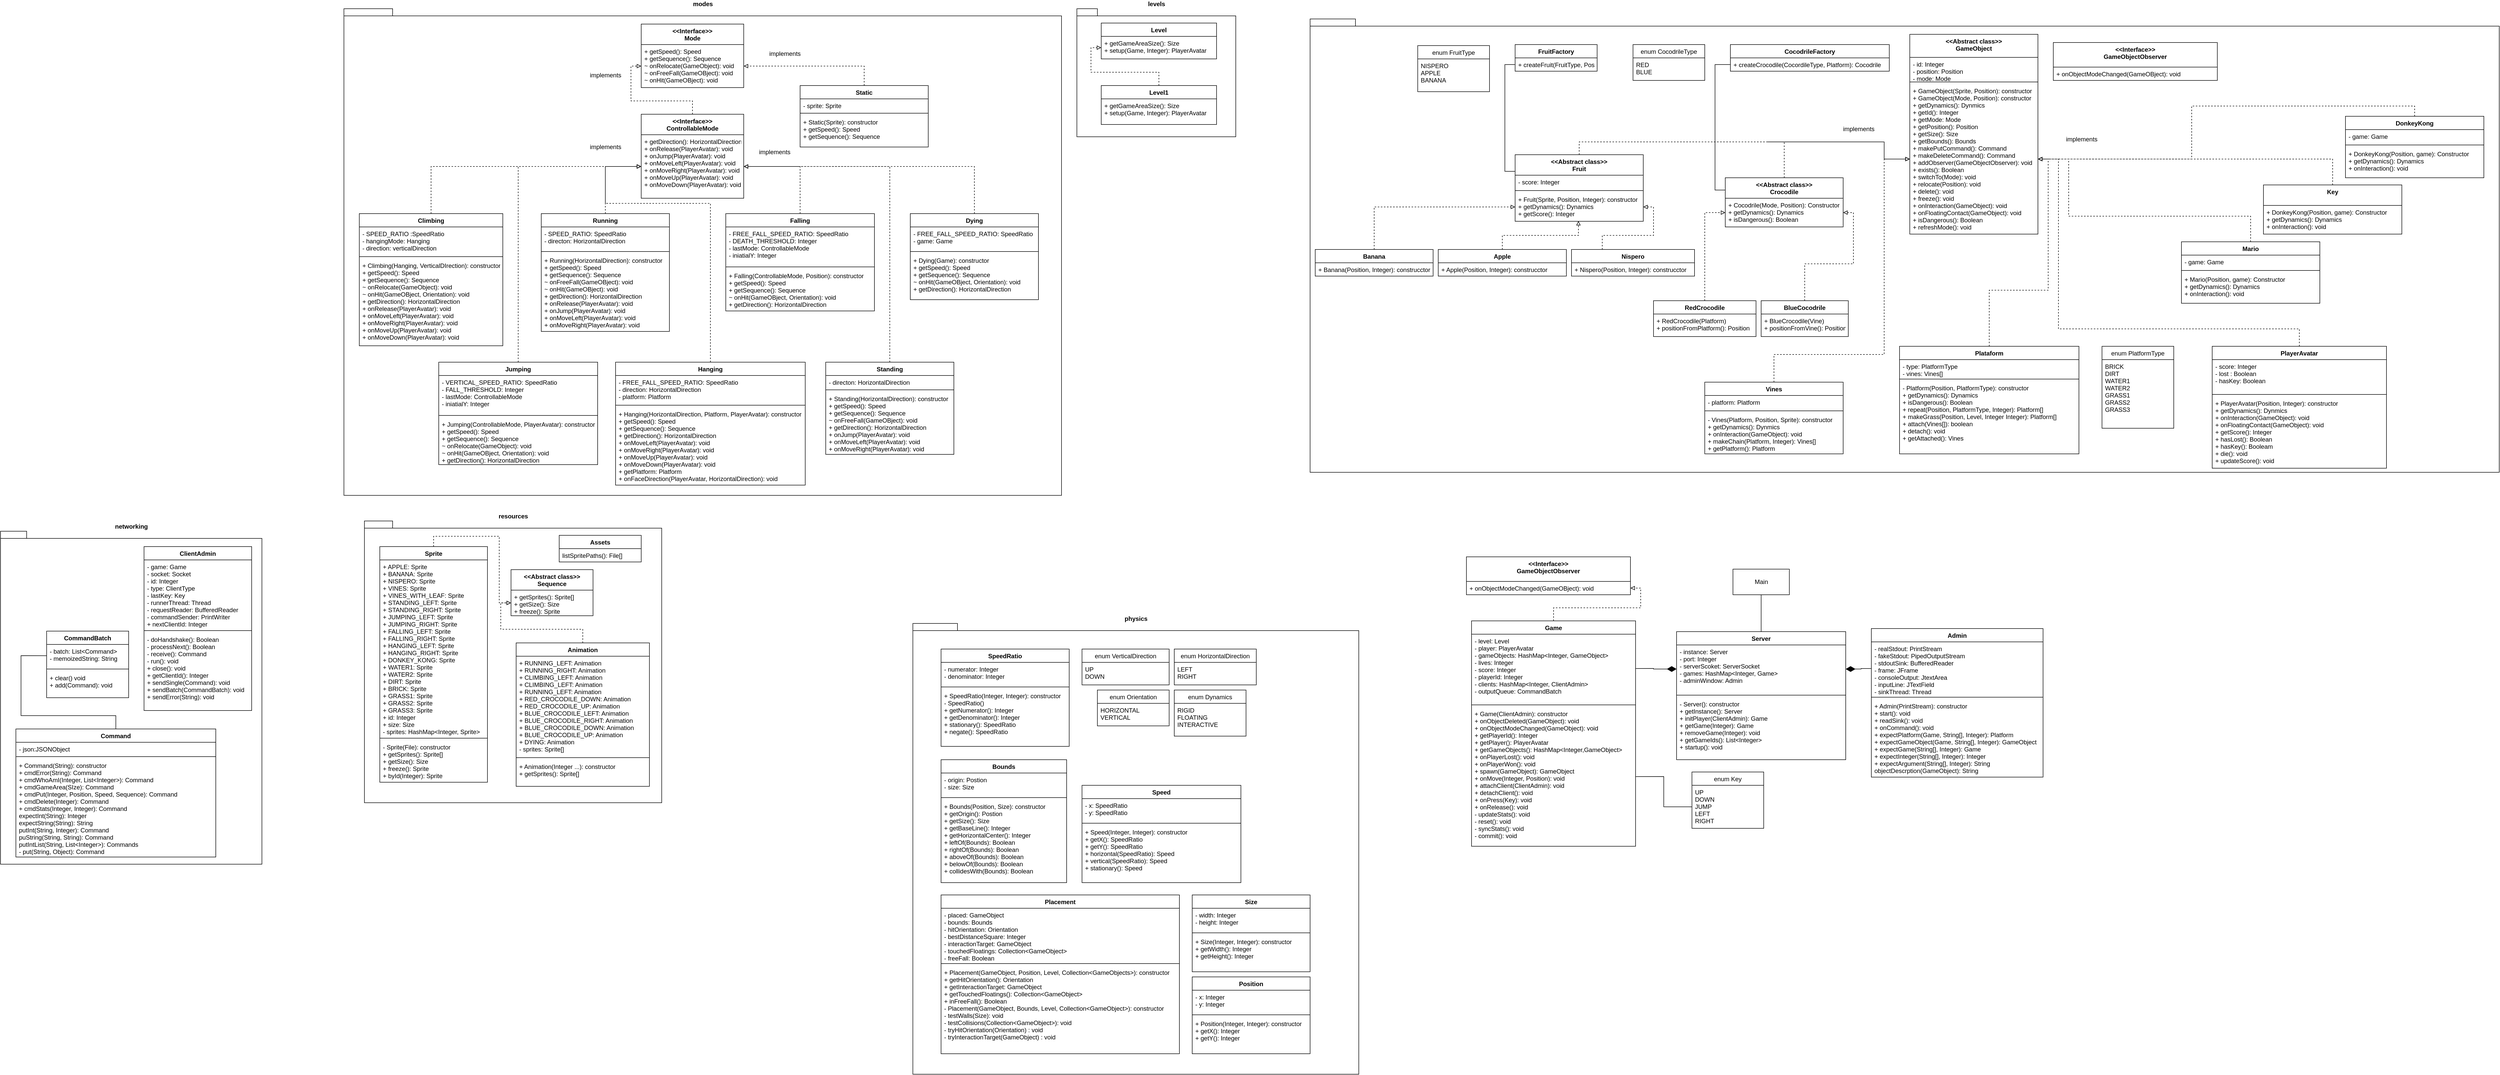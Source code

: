 <mxfile version="14.5.1" type="device" pages="2"><diagram id="uaH-q7rOBK6Ky9ssXsad" name="Java"><mxGraphModel dx="4581" dy="2260" grid="1" gridSize="10" guides="1" tooltips="1" connect="1" arrows="1" fold="1" page="1" pageScale="1" pageWidth="850" pageHeight="1100" math="0" shadow="0"><root><mxCell id="0"/><mxCell id="1" parent="0"/><mxCell id="2Qk2xF9cXfb_PPqmsJhe-69" value="physics" style="shape=folder;fontStyle=1;spacingTop=10;tabWidth=40;tabHeight=14;tabPosition=left;html=1;labelPosition=center;verticalLabelPosition=top;align=center;verticalAlign=bottom;" vertex="1" parent="1"><mxGeometry x="-350" y="670" width="870" height="880" as="geometry"/></mxCell><mxCell id="2Qk2xF9cXfb_PPqmsJhe-33" value="networking" style="shape=folder;fontStyle=1;spacingTop=10;tabWidth=40;tabHeight=14;tabPosition=left;html=1;labelPosition=center;verticalLabelPosition=top;align=center;verticalAlign=bottom;" vertex="1" parent="1"><mxGeometry x="-2130" y="490" width="510" height="650" as="geometry"/></mxCell><mxCell id="2Qk2xF9cXfb_PPqmsJhe-31" value="resources" style="shape=folder;fontStyle=1;spacingTop=10;tabWidth=40;tabHeight=14;tabPosition=left;html=1;labelPosition=center;verticalLabelPosition=top;align=center;verticalAlign=bottom;" vertex="1" parent="1"><mxGeometry x="-1420" y="470" width="580" height="550" as="geometry"/></mxCell><mxCell id="klMXFkPyO6A5A6POpmez-326" value="modes" style="shape=folder;fontStyle=1;spacingTop=10;tabWidth=40;tabHeight=14;tabPosition=left;html=1;labelPosition=center;verticalLabelPosition=top;align=center;verticalAlign=bottom;" parent="1" vertex="1"><mxGeometry x="-1460" y="-530" width="1400" height="950" as="geometry"/></mxCell><mxCell id="klMXFkPyO6A5A6POpmez-325" value="levels" style="shape=folder;fontStyle=1;spacingTop=10;tabWidth=40;tabHeight=14;tabPosition=left;html=1;labelPosition=center;verticalLabelPosition=top;align=center;verticalAlign=bottom;" parent="1" vertex="1"><mxGeometry x="-30" y="-530" width="310" height="250" as="geometry"/></mxCell><mxCell id="pXNgIAThSPQc1hBLqP_n-34" value="" style="shape=folder;fontStyle=1;spacingTop=10;tabWidth=40;tabHeight=14;tabPosition=left;html=1;labelPosition=center;verticalLabelPosition=top;align=center;verticalAlign=bottom;" parent="1" vertex="1"><mxGeometry x="425" y="-510" width="2320" height="885" as="geometry"/></mxCell><mxCell id="pXNgIAThSPQc1hBLqP_n-14" style="edgeStyle=orthogonalEdgeStyle;rounded=0;orthogonalLoop=1;jettySize=auto;html=1;exitX=0.5;exitY=0;exitDx=0;exitDy=0;entryX=0;entryY=0.5;entryDx=0;entryDy=0;dashed=1;endArrow=block;endFill=0;" parent="1" source="VCWMj5LCKk2TwLhpMSmU-18" target="WwbJ0MnaYYisVBygQ1Aa-48" edge="1"><mxGeometry relative="1" as="geometry"><Array as="points"><mxPoint x="950" y="-270"/><mxPoint x="1545" y="-270"/><mxPoint x="1545" y="-236"/></Array></mxGeometry></mxCell><mxCell id="pXNgIAThSPQc1hBLqP_n-19" style="edgeStyle=orthogonalEdgeStyle;rounded=0;orthogonalLoop=1;jettySize=auto;html=1;exitX=0;exitY=0.25;exitDx=0;exitDy=0;entryX=0;entryY=0.5;entryDx=0;entryDy=0;endArrow=none;endFill=0;" parent="1" source="VCWMj5LCKk2TwLhpMSmU-18" target="WwbJ0MnaYYisVBygQ1Aa-33" edge="1"><mxGeometry relative="1" as="geometry"/></mxCell><mxCell id="VCWMj5LCKk2TwLhpMSmU-18" value="&lt;&lt;Abstract class&gt;&gt;&#10;Fruit" style="swimlane;fontStyle=1;align=center;verticalAlign=top;childLayout=stackLayout;horizontal=1;startSize=40;horizontalStack=0;resizeParent=1;resizeParentMax=0;resizeLast=0;collapsible=1;marginBottom=0;" parent="1" vertex="1"><mxGeometry x="825" y="-245" width="250" height="130" as="geometry"/></mxCell><mxCell id="VCWMj5LCKk2TwLhpMSmU-19" value="- score: Integer" style="text;strokeColor=none;fillColor=none;align=left;verticalAlign=top;spacingLeft=4;spacingRight=4;overflow=hidden;rotatable=0;points=[[0,0.5],[1,0.5]];portConstraint=eastwest;" parent="VCWMj5LCKk2TwLhpMSmU-18" vertex="1"><mxGeometry y="40" width="250" height="26" as="geometry"/></mxCell><mxCell id="VCWMj5LCKk2TwLhpMSmU-20" value="" style="line;strokeWidth=1;fillColor=none;align=left;verticalAlign=middle;spacingTop=-1;spacingLeft=3;spacingRight=3;rotatable=0;labelPosition=right;points=[];portConstraint=eastwest;" parent="VCWMj5LCKk2TwLhpMSmU-18" vertex="1"><mxGeometry y="66" width="250" height="8" as="geometry"/></mxCell><mxCell id="VCWMj5LCKk2TwLhpMSmU-21" value="+ Fruit(Sprite, Position, Integer): constructor&#10;+ getDynamics(): Dynamics&#10;+ getScore(): Integer" style="text;strokeColor=none;fillColor=none;align=left;verticalAlign=top;spacingLeft=4;spacingRight=4;overflow=hidden;rotatable=0;points=[[0,0.5],[1,0.5]];portConstraint=eastwest;" parent="VCWMj5LCKk2TwLhpMSmU-18" vertex="1"><mxGeometry y="74" width="250" height="56" as="geometry"/></mxCell><mxCell id="pXNgIAThSPQc1hBLqP_n-9" style="edgeStyle=orthogonalEdgeStyle;rounded=0;orthogonalLoop=1;jettySize=auto;html=1;exitX=0.5;exitY=0;exitDx=0;exitDy=0;entryX=0;entryY=0.5;entryDx=0;entryDy=0;startArrow=none;startFill=0;endArrow=block;endFill=0;dashed=1;" parent="1" source="VCWMj5LCKk2TwLhpMSmU-22" target="VCWMj5LCKk2TwLhpMSmU-21" edge="1"><mxGeometry relative="1" as="geometry"/></mxCell><mxCell id="VCWMj5LCKk2TwLhpMSmU-22" value="Banana" style="swimlane;fontStyle=1;align=center;verticalAlign=top;childLayout=stackLayout;horizontal=1;startSize=26;horizontalStack=0;resizeParent=1;resizeParentMax=0;resizeLast=0;collapsible=1;marginBottom=0;" parent="1" vertex="1"><mxGeometry x="435" y="-60" width="230" height="52" as="geometry"/></mxCell><mxCell id="VCWMj5LCKk2TwLhpMSmU-25" value="+ Banana(Position, Integer): construcctor" style="text;strokeColor=none;fillColor=none;align=left;verticalAlign=top;spacingLeft=4;spacingRight=4;overflow=hidden;rotatable=0;points=[[0,0.5],[1,0.5]];portConstraint=eastwest;" parent="VCWMj5LCKk2TwLhpMSmU-22" vertex="1"><mxGeometry y="26" width="230" height="26" as="geometry"/></mxCell><mxCell id="pXNgIAThSPQc1hBLqP_n-10" style="edgeStyle=orthogonalEdgeStyle;rounded=0;orthogonalLoop=1;jettySize=auto;html=1;exitX=0.5;exitY=0;exitDx=0;exitDy=0;entryX=0.494;entryY=0.989;entryDx=0;entryDy=0;entryPerimeter=0;startArrow=none;startFill=0;endArrow=block;endFill=0;dashed=1;" parent="1" source="VCWMj5LCKk2TwLhpMSmU-26" target="VCWMj5LCKk2TwLhpMSmU-21" edge="1"><mxGeometry relative="1" as="geometry"/></mxCell><mxCell id="VCWMj5LCKk2TwLhpMSmU-26" value="Apple" style="swimlane;fontStyle=1;align=center;verticalAlign=top;childLayout=stackLayout;horizontal=1;startSize=26;horizontalStack=0;resizeParent=1;resizeParentMax=0;resizeLast=0;collapsible=1;marginBottom=0;" parent="1" vertex="1"><mxGeometry x="675" y="-60" width="250" height="52" as="geometry"/></mxCell><mxCell id="VCWMj5LCKk2TwLhpMSmU-29" value="+ Apple(Position, Integer): construcctor" style="text;strokeColor=none;fillColor=none;align=left;verticalAlign=top;spacingLeft=4;spacingRight=4;overflow=hidden;rotatable=0;points=[[0,0.5],[1,0.5]];portConstraint=eastwest;" parent="VCWMj5LCKk2TwLhpMSmU-26" vertex="1"><mxGeometry y="26" width="250" height="26" as="geometry"/></mxCell><mxCell id="pXNgIAThSPQc1hBLqP_n-6" style="edgeStyle=orthogonalEdgeStyle;rounded=0;orthogonalLoop=1;jettySize=auto;html=1;exitX=0.25;exitY=0;exitDx=0;exitDy=0;startArrow=none;startFill=0;endArrow=block;endFill=0;dashed=1;" parent="1" source="VCWMj5LCKk2TwLhpMSmU-30" target="VCWMj5LCKk2TwLhpMSmU-21" edge="1"><mxGeometry relative="1" as="geometry"/></mxCell><mxCell id="VCWMj5LCKk2TwLhpMSmU-30" value="Nispero" style="swimlane;fontStyle=1;align=center;verticalAlign=top;childLayout=stackLayout;horizontal=1;startSize=26;horizontalStack=0;resizeParent=1;resizeParentMax=0;resizeLast=0;collapsible=1;marginBottom=0;" parent="1" vertex="1"><mxGeometry x="935" y="-60" width="240" height="52" as="geometry"/></mxCell><mxCell id="VCWMj5LCKk2TwLhpMSmU-33" value="+ Nispero(Position, Integer): construcctor" style="text;strokeColor=none;fillColor=none;align=left;verticalAlign=top;spacingLeft=4;spacingRight=4;overflow=hidden;rotatable=0;points=[[0,0.5],[1,0.5]];portConstraint=eastwest;" parent="VCWMj5LCKk2TwLhpMSmU-30" vertex="1"><mxGeometry y="26" width="240" height="26" as="geometry"/></mxCell><mxCell id="2Qk2xF9cXfb_PPqmsJhe-51" style="edgeStyle=orthogonalEdgeStyle;rounded=0;orthogonalLoop=1;jettySize=auto;html=1;exitX=0.5;exitY=0;exitDx=0;exitDy=0;entryX=1;entryY=0.5;entryDx=0;entryDy=0;endArrow=block;endFill=0;dashed=1;" edge="1" parent="1" source="VCWMj5LCKk2TwLhpMSmU-34" target="2Qk2xF9cXfb_PPqmsJhe-50"><mxGeometry relative="1" as="geometry"/></mxCell><mxCell id="VCWMj5LCKk2TwLhpMSmU-34" value="Game" style="swimlane;fontStyle=1;align=center;verticalAlign=top;childLayout=stackLayout;horizontal=1;startSize=26;horizontalStack=0;resizeParent=1;resizeParentMax=0;resizeLast=0;collapsible=1;marginBottom=0;" parent="1" vertex="1"><mxGeometry x="740" y="664.94" width="320" height="440" as="geometry"/></mxCell><mxCell id="VCWMj5LCKk2TwLhpMSmU-35" value="- level: Level&#10;- player: PlayerAvatar&#10;- gameObjects: HashMap&lt;Integer, GameObject&gt;&#10;- lives: Integer&#10;- score: Integer&#10;- playerId: Integer&#10;- clients: HashMap&lt;Integer, ClientAdmin&gt;&#10;- outputQueue: CommandBatch " style="text;strokeColor=none;fillColor=none;align=left;verticalAlign=top;spacingLeft=4;spacingRight=4;overflow=hidden;rotatable=0;points=[[0,0.5],[1,0.5]];portConstraint=eastwest;" parent="VCWMj5LCKk2TwLhpMSmU-34" vertex="1"><mxGeometry y="26" width="320" height="134" as="geometry"/></mxCell><mxCell id="VCWMj5LCKk2TwLhpMSmU-36" value="" style="line;strokeWidth=1;fillColor=none;align=left;verticalAlign=middle;spacingTop=-1;spacingLeft=3;spacingRight=3;rotatable=0;labelPosition=right;points=[];portConstraint=eastwest;" parent="VCWMj5LCKk2TwLhpMSmU-34" vertex="1"><mxGeometry y="160" width="320" height="8" as="geometry"/></mxCell><mxCell id="VCWMj5LCKk2TwLhpMSmU-37" value="+ Game(ClientAdmin): constructor&#10;+ onObjectDeleted(GameObject): void&#10;+ onObjectModeChanged(GameObject): void &#10;+ getPlayerId(): Integer&#10;+ getPlayer(): PlayerAvatar&#10;+ getGameObjects(): HashMap&lt;Integer,GameObject&gt;&#10;+ onPlayerLost(): void&#10;+ onPlayerWon(): void&#10;+ spawn(GameObject): GameObject&#10;+ onMove(Integer, Position): void&#10;+ attachClient(ClientAdmin): void&#10;+ detachClient(): void &#10;+ onPress(Key): void&#10;+ onRelease(): void &#10;- updateStats(): void&#10;- reset(): void&#10;- syncStats(): void&#10;- commit(): void" style="text;strokeColor=none;fillColor=none;align=left;verticalAlign=top;spacingLeft=4;spacingRight=4;overflow=hidden;rotatable=0;points=[[0,0.5],[1,0.5]];portConstraint=eastwest;" parent="VCWMj5LCKk2TwLhpMSmU-34" vertex="1"><mxGeometry y="168" width="320" height="272" as="geometry"/></mxCell><mxCell id="2Qk2xF9cXfb_PPqmsJhe-16" style="edgeStyle=orthogonalEdgeStyle;rounded=0;orthogonalLoop=1;jettySize=auto;html=1;exitX=0.5;exitY=0;exitDx=0;exitDy=0;entryX=1;entryY=0.5;entryDx=0;entryDy=0;dashed=1;endArrow=block;endFill=0;" edge="1" parent="1" source="VCWMj5LCKk2TwLhpMSmU-48" target="WwbJ0MnaYYisVBygQ1Aa-48"><mxGeometry relative="1" as="geometry"><Array as="points"><mxPoint x="2355" y="95"/><mxPoint x="1885" y="95"/><mxPoint x="1885" y="-236"/></Array></mxGeometry></mxCell><mxCell id="VCWMj5LCKk2TwLhpMSmU-48" value="PlayerAvatar" style="swimlane;fontStyle=1;align=center;verticalAlign=top;childLayout=stackLayout;horizontal=1;startSize=26;horizontalStack=0;resizeParent=1;resizeParentMax=0;resizeLast=0;collapsible=1;marginBottom=0;" parent="1" vertex="1"><mxGeometry x="2185" y="129" width="340" height="238" as="geometry"/></mxCell><mxCell id="VCWMj5LCKk2TwLhpMSmU-49" value="- score: Integer&#10;- lost : Boolean&#10;- hasKey: Boolean" style="text;strokeColor=none;fillColor=none;align=left;verticalAlign=top;spacingLeft=4;spacingRight=4;overflow=hidden;rotatable=0;points=[[0,0.5],[1,0.5]];portConstraint=eastwest;" parent="VCWMj5LCKk2TwLhpMSmU-48" vertex="1"><mxGeometry y="26" width="340" height="64" as="geometry"/></mxCell><mxCell id="VCWMj5LCKk2TwLhpMSmU-50" value="" style="line;strokeWidth=1;fillColor=none;align=left;verticalAlign=middle;spacingTop=-1;spacingLeft=3;spacingRight=3;rotatable=0;labelPosition=right;points=[];portConstraint=eastwest;" parent="VCWMj5LCKk2TwLhpMSmU-48" vertex="1"><mxGeometry y="90" width="340" height="8" as="geometry"/></mxCell><mxCell id="VCWMj5LCKk2TwLhpMSmU-51" value="+ PlayerAvatar(Position, Integer): constructor&#10;+ getDynamics(): Dynmics&#10;+ onInteraction(GameObject): void&#10;+ onFloatingContact(GameObject): void&#10;+ getScore(): Integer&#10;+ hasLost(): Boolean&#10;+ hasKey(): Booleam&#10;+ die(): void&#10;+ updateScore(): void " style="text;strokeColor=none;fillColor=none;align=left;verticalAlign=top;spacingLeft=4;spacingRight=4;overflow=hidden;rotatable=0;points=[[0,0.5],[1,0.5]];portConstraint=eastwest;" parent="VCWMj5LCKk2TwLhpMSmU-48" vertex="1"><mxGeometry y="98" width="340" height="140" as="geometry"/></mxCell><mxCell id="VCWMj5LCKk2TwLhpMSmU-52" value="Server" style="swimlane;fontStyle=1;align=center;verticalAlign=top;childLayout=stackLayout;horizontal=1;startSize=26;horizontalStack=0;resizeParent=1;resizeParentMax=0;resizeLast=0;collapsible=1;marginBottom=0;" parent="1" vertex="1"><mxGeometry x="1140" y="686" width="330" height="250" as="geometry"/></mxCell><mxCell id="VCWMj5LCKk2TwLhpMSmU-53" value="- instance: Server&#10;- port: Integer&#10;- serverScoket: ServerSocket&#10;- games: HashMap&lt;Integer, Game&gt;&#10;- adminWindow: Admin" style="text;strokeColor=none;fillColor=none;align=left;verticalAlign=top;spacingLeft=4;spacingRight=4;overflow=hidden;rotatable=0;points=[[0,0.5],[1,0.5]];portConstraint=eastwest;" parent="VCWMj5LCKk2TwLhpMSmU-52" vertex="1"><mxGeometry y="26" width="330" height="94" as="geometry"/></mxCell><mxCell id="VCWMj5LCKk2TwLhpMSmU-54" value="" style="line;strokeWidth=1;fillColor=none;align=left;verticalAlign=middle;spacingTop=-1;spacingLeft=3;spacingRight=3;rotatable=0;labelPosition=right;points=[];portConstraint=eastwest;" parent="VCWMj5LCKk2TwLhpMSmU-52" vertex="1"><mxGeometry y="120" width="330" height="8" as="geometry"/></mxCell><mxCell id="VCWMj5LCKk2TwLhpMSmU-55" value="- Server(): constructor&#10;+ getInstance(): Server &#10;+ initPlayer(ClientAdmin): Game&#10;+ getGame(Integer): Game&#10;+ removeGame(Integer): void&#10;+ getGameIds(): List&lt;Integer&gt;&#10;+ startup(): void" style="text;strokeColor=none;fillColor=none;align=left;verticalAlign=top;spacingLeft=4;spacingRight=4;overflow=hidden;rotatable=0;points=[[0,0.5],[1,0.5]];portConstraint=eastwest;" parent="VCWMj5LCKk2TwLhpMSmU-52" vertex="1"><mxGeometry y="128" width="330" height="122" as="geometry"/></mxCell><mxCell id="pXNgIAThSPQc1hBLqP_n-15" style="edgeStyle=orthogonalEdgeStyle;rounded=0;orthogonalLoop=1;jettySize=auto;html=1;exitX=0.5;exitY=0;exitDx=0;exitDy=0;entryX=0;entryY=0.5;entryDx=0;entryDy=0;dashed=1;endArrow=block;endFill=0;" parent="1" source="VCWMj5LCKk2TwLhpMSmU-56" target="WwbJ0MnaYYisVBygQ1Aa-48" edge="1"><mxGeometry relative="1" as="geometry"><Array as="points"><mxPoint x="1315" y="-270"/><mxPoint x="1545" y="-270"/><mxPoint x="1545" y="-367"/></Array></mxGeometry></mxCell><mxCell id="pXNgIAThSPQc1hBLqP_n-18" style="edgeStyle=orthogonalEdgeStyle;rounded=0;orthogonalLoop=1;jettySize=auto;html=1;exitX=0;exitY=0.25;exitDx=0;exitDy=0;entryX=0;entryY=0.5;entryDx=0;entryDy=0;endArrow=none;endFill=0;" parent="1" source="VCWMj5LCKk2TwLhpMSmU-56" target="WwbJ0MnaYYisVBygQ1Aa-29" edge="1"><mxGeometry relative="1" as="geometry"/></mxCell><mxCell id="VCWMj5LCKk2TwLhpMSmU-56" value="&lt;&lt;Abstract class&gt;&gt;&#10;Crocodile" style="swimlane;fontStyle=1;align=center;verticalAlign=top;childLayout=stackLayout;horizontal=1;startSize=40;horizontalStack=0;resizeParent=1;resizeParentMax=0;resizeLast=0;collapsible=1;marginBottom=0;" parent="1" vertex="1"><mxGeometry x="1235" y="-200" width="230" height="96" as="geometry"/></mxCell><mxCell id="VCWMj5LCKk2TwLhpMSmU-59" value="+ Cocodrile(Mode, Position): Constructor&#10;+ getDynamics(): Dynamics&#10;+ isDangerous(): Boolean" style="text;strokeColor=none;fillColor=none;align=left;verticalAlign=top;spacingLeft=4;spacingRight=4;overflow=hidden;rotatable=0;points=[[0,0.5],[1,0.5]];portConstraint=eastwest;" parent="VCWMj5LCKk2TwLhpMSmU-56" vertex="1"><mxGeometry y="40" width="230" height="56" as="geometry"/></mxCell><mxCell id="pXNgIAThSPQc1hBLqP_n-5" style="edgeStyle=orthogonalEdgeStyle;rounded=0;orthogonalLoop=1;jettySize=auto;html=1;exitX=0.5;exitY=0;exitDx=0;exitDy=0;entryX=1;entryY=0.5;entryDx=0;entryDy=0;startArrow=none;startFill=0;endArrow=block;endFill=0;dashed=1;" parent="1" source="VCWMj5LCKk2TwLhpMSmU-60" target="VCWMj5LCKk2TwLhpMSmU-59" edge="1"><mxGeometry relative="1" as="geometry"/></mxCell><mxCell id="VCWMj5LCKk2TwLhpMSmU-60" value="BlueCocodrile" style="swimlane;fontStyle=1;align=center;verticalAlign=top;childLayout=stackLayout;horizontal=1;startSize=26;horizontalStack=0;resizeParent=1;resizeParentMax=0;resizeLast=0;collapsible=1;marginBottom=0;" parent="1" vertex="1"><mxGeometry x="1305" y="40" width="170" height="70" as="geometry"/></mxCell><mxCell id="VCWMj5LCKk2TwLhpMSmU-63" value="+ BlueCrocodile(Vine)&#10;+ positionFromVine(): Position" style="text;strokeColor=none;fillColor=none;align=left;verticalAlign=top;spacingLeft=4;spacingRight=4;overflow=hidden;rotatable=0;points=[[0,0.5],[1,0.5]];portConstraint=eastwest;" parent="VCWMj5LCKk2TwLhpMSmU-60" vertex="1"><mxGeometry y="26" width="170" height="44" as="geometry"/></mxCell><mxCell id="pXNgIAThSPQc1hBLqP_n-4" style="edgeStyle=orthogonalEdgeStyle;rounded=0;orthogonalLoop=1;jettySize=auto;html=1;exitX=0.5;exitY=0;exitDx=0;exitDy=0;entryX=0;entryY=0.5;entryDx=0;entryDy=0;startArrow=none;startFill=0;endArrow=block;endFill=0;dashed=1;" parent="1" source="VCWMj5LCKk2TwLhpMSmU-64" target="VCWMj5LCKk2TwLhpMSmU-59" edge="1"><mxGeometry relative="1" as="geometry"/></mxCell><mxCell id="VCWMj5LCKk2TwLhpMSmU-64" value="RedCrocodile" style="swimlane;fontStyle=1;align=center;verticalAlign=top;childLayout=stackLayout;horizontal=1;startSize=26;horizontalStack=0;resizeParent=1;resizeParentMax=0;resizeLast=0;collapsible=1;marginBottom=0;" parent="1" vertex="1"><mxGeometry x="1095" y="40" width="200" height="70" as="geometry"/></mxCell><mxCell id="VCWMj5LCKk2TwLhpMSmU-67" value="+ RedCrocodile(Platform)&#10;+ positionFromPlatform(): Position" style="text;strokeColor=none;fillColor=none;align=left;verticalAlign=top;spacingLeft=4;spacingRight=4;overflow=hidden;rotatable=0;points=[[0,0.5],[1,0.5]];portConstraint=eastwest;" parent="VCWMj5LCKk2TwLhpMSmU-64" vertex="1"><mxGeometry y="26" width="200" height="44" as="geometry"/></mxCell><mxCell id="WwbJ0MnaYYisVBygQ1Aa-10" style="edgeStyle=orthogonalEdgeStyle;rounded=0;orthogonalLoop=1;jettySize=auto;html=1;exitX=0.5;exitY=1;exitDx=0;exitDy=0;entryX=0.5;entryY=0;entryDx=0;entryDy=0;endArrow=none;endFill=0;endSize=16;" parent="1" source="VCWMj5LCKk2TwLhpMSmU-76" target="VCWMj5LCKk2TwLhpMSmU-52" edge="1"><mxGeometry relative="1" as="geometry"/></mxCell><mxCell id="VCWMj5LCKk2TwLhpMSmU-76" value="Main" style="html=1;" parent="1" vertex="1"><mxGeometry x="1250" y="564" width="110" height="50" as="geometry"/></mxCell><mxCell id="WwbJ0MnaYYisVBygQ1Aa-8" style="edgeStyle=orthogonalEdgeStyle;rounded=0;orthogonalLoop=1;jettySize=auto;html=1;exitX=1;exitY=0.5;exitDx=0;exitDy=0;entryX=0;entryY=0.5;entryDx=0;entryDy=0;endArrow=diamondThin;endFill=1;endSize=16;" parent="1" source="VCWMj5LCKk2TwLhpMSmU-35" target="VCWMj5LCKk2TwLhpMSmU-53" edge="1"><mxGeometry relative="1" as="geometry"/></mxCell><mxCell id="WwbJ0MnaYYisVBygQ1Aa-26" value="CocodrileFactory" style="swimlane;fontStyle=1;align=center;verticalAlign=top;childLayout=stackLayout;horizontal=1;startSize=26;horizontalStack=0;resizeParent=1;resizeParentMax=0;resizeLast=0;collapsible=1;marginBottom=0;" parent="1" vertex="1"><mxGeometry x="1245" y="-460" width="310" height="52" as="geometry"/></mxCell><mxCell id="WwbJ0MnaYYisVBygQ1Aa-29" value="+ createCrocodile(CocordileType, Platform): Cocodrile " style="text;strokeColor=none;fillColor=none;align=left;verticalAlign=top;spacingLeft=4;spacingRight=4;overflow=hidden;rotatable=0;points=[[0,0.5],[1,0.5]];portConstraint=eastwest;" parent="WwbJ0MnaYYisVBygQ1Aa-26" vertex="1"><mxGeometry y="26" width="310" height="26" as="geometry"/></mxCell><mxCell id="WwbJ0MnaYYisVBygQ1Aa-30" value="FruitFactory" style="swimlane;fontStyle=1;align=center;verticalAlign=top;childLayout=stackLayout;horizontal=1;startSize=26;horizontalStack=0;resizeParent=1;resizeParentMax=0;resizeLast=0;collapsible=1;marginBottom=0;" parent="1" vertex="1"><mxGeometry x="825" y="-460" width="160" height="52" as="geometry"/></mxCell><mxCell id="WwbJ0MnaYYisVBygQ1Aa-33" value="+ createFruit(FruitType, Position): Fruit" style="text;strokeColor=none;fillColor=none;align=left;verticalAlign=top;spacingLeft=4;spacingRight=4;overflow=hidden;rotatable=0;points=[[0,0.5],[1,0.5]];portConstraint=eastwest;" parent="WwbJ0MnaYYisVBygQ1Aa-30" vertex="1"><mxGeometry y="26" width="160" height="26" as="geometry"/></mxCell><mxCell id="WwbJ0MnaYYisVBygQ1Aa-45" value="&lt;&lt;Abstract class&gt;&gt;&#10;GameObject" style="swimlane;fontStyle=1;align=center;verticalAlign=top;childLayout=stackLayout;horizontal=1;startSize=45;horizontalStack=0;resizeParent=1;resizeParentMax=0;resizeLast=0;collapsible=1;marginBottom=0;" parent="1" vertex="1"><mxGeometry x="1595" y="-480" width="250" height="390" as="geometry"/></mxCell><mxCell id="WwbJ0MnaYYisVBygQ1Aa-46" value="- id: Integer&#10;- position: Position&#10;- mode: Mode&#10;- observer: GameObjectObserver" style="text;strokeColor=none;fillColor=none;align=left;verticalAlign=top;spacingLeft=4;spacingRight=4;overflow=hidden;rotatable=0;points=[[0,0.5],[1,0.5]];portConstraint=eastwest;" parent="WwbJ0MnaYYisVBygQ1Aa-45" vertex="1"><mxGeometry y="45" width="250" height="44" as="geometry"/></mxCell><mxCell id="WwbJ0MnaYYisVBygQ1Aa-47" value="" style="line;strokeWidth=1;fillColor=none;align=left;verticalAlign=middle;spacingTop=-1;spacingLeft=3;spacingRight=3;rotatable=0;labelPosition=right;points=[];portConstraint=eastwest;" parent="WwbJ0MnaYYisVBygQ1Aa-45" vertex="1"><mxGeometry y="89" width="250" height="8" as="geometry"/></mxCell><mxCell id="WwbJ0MnaYYisVBygQ1Aa-48" value="+ GameObject(Sprite, Position): constructor&#10;+ GameObject(Mode, Position): constructor&#10;+ getDynamics(): Dynmics&#10;+ getId(): Integer&#10;+ getMode: Mode&#10;+ getPosition(): Position&#10;+ getSize(): Size&#10;+ getBounds(): Bounds&#10;+ makePutCommand(): Command&#10;+ makeDeleteCommand(): Command&#10;+ addObserver(GameObjectObserver): void&#10;+ exists(): Boolean&#10;+ switchTo(Mode): void&#10;+ relocate(Position): void&#10;+ delete(): void&#10;+ freeze(): void&#10;+ onInteraction(GameObject): void&#10;+ onFloatingContact(GameObject): void&#10;+ isDangerous(): Boolean&#10;+ refreshMode(): void " style="text;strokeColor=none;fillColor=none;align=left;verticalAlign=top;spacingLeft=4;spacingRight=4;overflow=hidden;rotatable=0;points=[[0,0.5],[1,0.5]];portConstraint=eastwest;" parent="WwbJ0MnaYYisVBygQ1Aa-45" vertex="1"><mxGeometry y="97" width="250" height="293" as="geometry"/></mxCell><mxCell id="2Qk2xF9cXfb_PPqmsJhe-1" style="edgeStyle=orthogonalEdgeStyle;rounded=0;orthogonalLoop=1;jettySize=auto;html=1;exitX=0.5;exitY=0;exitDx=0;exitDy=0;entryX=0;entryY=0.5;entryDx=0;entryDy=0;dashed=1;endArrow=block;endFill=0;" edge="1" parent="1" source="WwbJ0MnaYYisVBygQ1Aa-63" target="WwbJ0MnaYYisVBygQ1Aa-48"><mxGeometry relative="1" as="geometry"><Array as="points"><mxPoint x="1330" y="145"/><mxPoint x="1545" y="145"/><mxPoint x="1545" y="-236"/></Array></mxGeometry></mxCell><mxCell id="WwbJ0MnaYYisVBygQ1Aa-63" value="Vines" style="swimlane;fontStyle=1;align=center;verticalAlign=top;childLayout=stackLayout;horizontal=1;startSize=26;horizontalStack=0;resizeParent=1;resizeParentMax=0;resizeLast=0;collapsible=1;marginBottom=0;" parent="1" vertex="1"><mxGeometry x="1195" y="199" width="270" height="140" as="geometry"/></mxCell><mxCell id="WwbJ0MnaYYisVBygQ1Aa-64" value="- platform: Platform" style="text;strokeColor=none;fillColor=none;align=left;verticalAlign=top;spacingLeft=4;spacingRight=4;overflow=hidden;rotatable=0;points=[[0,0.5],[1,0.5]];portConstraint=eastwest;" parent="WwbJ0MnaYYisVBygQ1Aa-63" vertex="1"><mxGeometry y="26" width="270" height="26" as="geometry"/></mxCell><mxCell id="WwbJ0MnaYYisVBygQ1Aa-65" value="" style="line;strokeWidth=1;fillColor=none;align=left;verticalAlign=middle;spacingTop=-1;spacingLeft=3;spacingRight=3;rotatable=0;labelPosition=right;points=[];portConstraint=eastwest;" parent="WwbJ0MnaYYisVBygQ1Aa-63" vertex="1"><mxGeometry y="52" width="270" height="8" as="geometry"/></mxCell><mxCell id="WwbJ0MnaYYisVBygQ1Aa-66" value="- Vines(Platform, Position, Sprite): constructor&#10;+ getDynamics(): Dynmics&#10;+ onInteraction(GameObject): void&#10;+ makeChain(Platform, Integer): Vines[]&#10;+ getPlatform(): Platform&#10;" style="text;strokeColor=none;fillColor=none;align=left;verticalAlign=top;spacingLeft=4;spacingRight=4;overflow=hidden;rotatable=0;points=[[0,0.5],[1,0.5]];portConstraint=eastwest;" parent="WwbJ0MnaYYisVBygQ1Aa-63" vertex="1"><mxGeometry y="60" width="270" height="80" as="geometry"/></mxCell><mxCell id="pXNgIAThSPQc1hBLqP_n-12" style="edgeStyle=orthogonalEdgeStyle;rounded=0;orthogonalLoop=1;jettySize=auto;html=1;exitX=0.5;exitY=0;exitDx=0;exitDy=0;startArrow=none;startFill=0;endArrow=block;endFill=0;dashed=1;entryX=1;entryY=0.5;entryDx=0;entryDy=0;" parent="1" source="WwbJ0MnaYYisVBygQ1Aa-68" target="WwbJ0MnaYYisVBygQ1Aa-48" edge="1"><mxGeometry relative="1" as="geometry"/></mxCell><mxCell id="WwbJ0MnaYYisVBygQ1Aa-68" value="Plataform" style="swimlane;fontStyle=1;align=center;verticalAlign=top;childLayout=stackLayout;horizontal=1;startSize=26;horizontalStack=0;resizeParent=1;resizeParentMax=0;resizeLast=0;collapsible=1;marginBottom=0;" parent="1" vertex="1"><mxGeometry x="1575" y="129" width="350" height="210" as="geometry"/></mxCell><mxCell id="WwbJ0MnaYYisVBygQ1Aa-69" value="- type: PlatformType&#10;- vines: Vines[]" style="text;strokeColor=none;fillColor=none;align=left;verticalAlign=top;spacingLeft=4;spacingRight=4;overflow=hidden;rotatable=0;points=[[0,0.5],[1,0.5]];portConstraint=eastwest;" parent="WwbJ0MnaYYisVBygQ1Aa-68" vertex="1"><mxGeometry y="26" width="350" height="34" as="geometry"/></mxCell><mxCell id="WwbJ0MnaYYisVBygQ1Aa-70" value="" style="line;strokeWidth=1;fillColor=none;align=left;verticalAlign=middle;spacingTop=-1;spacingLeft=3;spacingRight=3;rotatable=0;labelPosition=right;points=[];portConstraint=eastwest;" parent="WwbJ0MnaYYisVBygQ1Aa-68" vertex="1"><mxGeometry y="60" width="350" height="8" as="geometry"/></mxCell><mxCell id="WwbJ0MnaYYisVBygQ1Aa-71" value="- Platform(Position, PlatformType): constructor&#10;+ getDynamics(): Dynamics&#10;+ isDangerous(): Boolean&#10;+ repeat(Position, PlatformType, Integer): Platform[]&#10;+ makeGrass(Position, Level, Integer Integer): Platform[]&#10;+ attach(Vines[]): boolean&#10;+ detach(): void&#10;+ getAttached(): Vines&#10;" style="text;strokeColor=none;fillColor=none;align=left;verticalAlign=top;spacingLeft=4;spacingRight=4;overflow=hidden;rotatable=0;points=[[0,0.5],[1,0.5]];portConstraint=eastwest;" parent="WwbJ0MnaYYisVBygQ1Aa-68" vertex="1"><mxGeometry y="68" width="350" height="142" as="geometry"/></mxCell><mxCell id="pXNgIAThSPQc1hBLqP_n-20" value="&lt;&lt;Interface&gt;&gt;&#10;GameObjectObserver" style="swimlane;fontStyle=1;align=center;verticalAlign=top;childLayout=stackLayout;horizontal=1;startSize=48;horizontalStack=0;resizeParent=1;resizeParentMax=0;resizeLast=0;collapsible=1;marginBottom=0;" parent="1" vertex="1"><mxGeometry x="1875" y="-464" width="320" height="74" as="geometry"/></mxCell><mxCell id="pXNgIAThSPQc1hBLqP_n-23" value="+ onObjectModeChanged(GameOBject): void" style="text;strokeColor=none;fillColor=none;align=left;verticalAlign=top;spacingLeft=4;spacingRight=4;overflow=hidden;rotatable=0;points=[[0,0.5],[1,0.5]];portConstraint=eastwest;" parent="pXNgIAThSPQc1hBLqP_n-20" vertex="1"><mxGeometry y="48" width="320" height="26" as="geometry"/></mxCell><mxCell id="pXNgIAThSPQc1hBLqP_n-26" value="enum FruitType" style="swimlane;fontStyle=0;childLayout=stackLayout;horizontal=1;startSize=26;fillColor=none;horizontalStack=0;resizeParent=1;resizeParentMax=0;resizeLast=0;collapsible=1;marginBottom=0;" parent="1" vertex="1"><mxGeometry x="635" y="-458" width="140" height="90" as="geometry"/></mxCell><mxCell id="pXNgIAThSPQc1hBLqP_n-28" value="NISPERO&#10;APPLE&#10;BANANA" style="text;strokeColor=none;fillColor=none;align=left;verticalAlign=top;spacingLeft=4;spacingRight=4;overflow=hidden;rotatable=0;points=[[0,0.5],[1,0.5]];portConstraint=eastwest;" parent="pXNgIAThSPQc1hBLqP_n-26" vertex="1"><mxGeometry y="26" width="140" height="64" as="geometry"/></mxCell><mxCell id="pXNgIAThSPQc1hBLqP_n-30" value="enum CocodrileType" style="swimlane;fontStyle=0;childLayout=stackLayout;horizontal=1;startSize=26;fillColor=none;horizontalStack=0;resizeParent=1;resizeParentMax=0;resizeLast=0;collapsible=1;marginBottom=0;" parent="1" vertex="1"><mxGeometry x="1055" y="-460" width="140" height="70" as="geometry"/></mxCell><mxCell id="pXNgIAThSPQc1hBLqP_n-33" value="RED&#10;BLUE" style="text;strokeColor=none;fillColor=none;align=left;verticalAlign=top;spacingLeft=4;spacingRight=4;overflow=hidden;rotatable=0;points=[[0,0.5],[1,0.5]];portConstraint=eastwest;" parent="pXNgIAThSPQc1hBLqP_n-30" vertex="1"><mxGeometry y="26" width="140" height="44" as="geometry"/></mxCell><mxCell id="klMXFkPyO6A5A6POpmez-1" value="CommandBatch" style="swimlane;fontStyle=1;align=center;verticalAlign=top;childLayout=stackLayout;horizontal=1;startSize=26;horizontalStack=0;resizeParent=1;resizeParentMax=0;resizeLast=0;collapsible=1;marginBottom=0;" parent="1" vertex="1"><mxGeometry x="-2040" y="684.94" width="160" height="130" as="geometry"/></mxCell><mxCell id="klMXFkPyO6A5A6POpmez-2" value="- batch: List&lt;Command&gt;&#10;- memoizedString: String" style="text;strokeColor=none;fillColor=none;align=left;verticalAlign=top;spacingLeft=4;spacingRight=4;overflow=hidden;rotatable=0;points=[[0,0.5],[1,0.5]];portConstraint=eastwest;" parent="klMXFkPyO6A5A6POpmez-1" vertex="1"><mxGeometry y="26" width="160" height="44" as="geometry"/></mxCell><mxCell id="klMXFkPyO6A5A6POpmez-3" value="" style="line;strokeWidth=1;fillColor=none;align=left;verticalAlign=middle;spacingTop=-1;spacingLeft=3;spacingRight=3;rotatable=0;labelPosition=right;points=[];portConstraint=eastwest;" parent="klMXFkPyO6A5A6POpmez-1" vertex="1"><mxGeometry y="70" width="160" height="8" as="geometry"/></mxCell><mxCell id="klMXFkPyO6A5A6POpmez-4" value="+ clear() void&#10;+ add(Command): void" style="text;strokeColor=none;fillColor=none;align=left;verticalAlign=top;spacingLeft=4;spacingRight=4;overflow=hidden;rotatable=0;points=[[0,0.5],[1,0.5]];portConstraint=eastwest;" parent="klMXFkPyO6A5A6POpmez-1" vertex="1"><mxGeometry y="78" width="160" height="52" as="geometry"/></mxCell><mxCell id="klMXFkPyO6A5A6POpmez-45" value="Placement" style="swimlane;fontStyle=1;align=center;verticalAlign=top;childLayout=stackLayout;horizontal=1;startSize=26;horizontalStack=0;resizeParent=1;resizeParentMax=0;resizeLast=0;collapsible=1;marginBottom=0;" parent="1" vertex="1"><mxGeometry x="-295" y="1200" width="465" height="310" as="geometry"/></mxCell><mxCell id="klMXFkPyO6A5A6POpmez-46" value="- placed: GameObject&#10;- bounds: Bounds&#10;- hitOrientation: Orientation&#10;- bestDistanceSquare: Integer&#10;- interactionTarget: GameObject&#10;- touchedFloatings: Collection&lt;GameObject&gt;&#10;- freeFall: Boolean" style="text;strokeColor=none;fillColor=none;align=left;verticalAlign=top;spacingLeft=4;spacingRight=4;overflow=hidden;rotatable=0;points=[[0,0.5],[1,0.5]];portConstraint=eastwest;" parent="klMXFkPyO6A5A6POpmez-45" vertex="1"><mxGeometry y="26" width="465" height="104" as="geometry"/></mxCell><mxCell id="klMXFkPyO6A5A6POpmez-47" value="" style="line;strokeWidth=1;fillColor=none;align=left;verticalAlign=middle;spacingTop=-1;spacingLeft=3;spacingRight=3;rotatable=0;labelPosition=right;points=[];portConstraint=eastwest;" parent="klMXFkPyO6A5A6POpmez-45" vertex="1"><mxGeometry y="130" width="465" height="8" as="geometry"/></mxCell><mxCell id="klMXFkPyO6A5A6POpmez-48" value="+ Placement(GameObject, Position, Level, Collection&lt;GameObjects&gt;): constructor&#10;+ getHitOrientation(): Orientation&#10;+ getInteractionTarget: GameObject&#10;+ getTouchedFloatings(): Collection&lt;GameObject&gt;&#10;+ inFreeFall(): Boolean&#10;- Placement(GameObject, Bounds, Level, Collection&lt;GameObject&gt;): constructor&#10;- testWalls(Size): void&#10;- testCollisions(Collection&lt;GameObject&gt;): void&#10;- tryHitOrientation(Orientation) : void&#10;- tryInteractionTarget(GameObject) : void &#10;" style="text;strokeColor=none;fillColor=none;align=left;verticalAlign=top;spacingLeft=4;spacingRight=4;overflow=hidden;rotatable=0;points=[[0,0.5],[1,0.5]];portConstraint=eastwest;" parent="klMXFkPyO6A5A6POpmez-45" vertex="1"><mxGeometry y="138" width="465" height="172" as="geometry"/></mxCell><mxCell id="klMXFkPyO6A5A6POpmez-324" style="edgeStyle=orthogonalEdgeStyle;rounded=0;orthogonalLoop=1;jettySize=auto;html=1;exitX=0.5;exitY=0;exitDx=0;exitDy=0;entryX=0;entryY=0.5;entryDx=0;entryDy=0;dashed=1;endArrow=block;endFill=0;" parent="1" source="klMXFkPyO6A5A6POpmez-53" target="klMXFkPyO6A5A6POpmez-64" edge="1"><mxGeometry relative="1" as="geometry"/></mxCell><mxCell id="klMXFkPyO6A5A6POpmez-53" value="Level1" style="swimlane;fontStyle=1;align=center;verticalAlign=top;childLayout=stackLayout;horizontal=1;startSize=26;horizontalStack=0;resizeParent=1;resizeParentMax=0;resizeLast=0;collapsible=1;marginBottom=0;" parent="1" vertex="1"><mxGeometry x="17.5" y="-380" width="225" height="76" as="geometry"/></mxCell><mxCell id="klMXFkPyO6A5A6POpmez-56" value="+ getGameAreaSize(): Size&#10;+ setup(Game, Integer): PlayerAvatar" style="text;strokeColor=none;fillColor=none;align=left;verticalAlign=top;spacingLeft=4;spacingRight=4;overflow=hidden;rotatable=0;points=[[0,0.5],[1,0.5]];portConstraint=eastwest;" parent="klMXFkPyO6A5A6POpmez-53" vertex="1"><mxGeometry y="26" width="225" height="50" as="geometry"/></mxCell><mxCell id="klMXFkPyO6A5A6POpmez-57" value="Bounds" style="swimlane;fontStyle=1;align=center;verticalAlign=top;childLayout=stackLayout;horizontal=1;startSize=26;horizontalStack=0;resizeParent=1;resizeParentMax=0;resizeLast=0;collapsible=1;marginBottom=0;" parent="1" vertex="1"><mxGeometry x="-295" y="936" width="245" height="240" as="geometry"/></mxCell><mxCell id="klMXFkPyO6A5A6POpmez-58" value="- origin: Postion&#10;- size: Size" style="text;strokeColor=none;fillColor=none;align=left;verticalAlign=top;spacingLeft=4;spacingRight=4;overflow=hidden;rotatable=0;points=[[0,0.5],[1,0.5]];portConstraint=eastwest;" parent="klMXFkPyO6A5A6POpmez-57" vertex="1"><mxGeometry y="26" width="245" height="44" as="geometry"/></mxCell><mxCell id="klMXFkPyO6A5A6POpmez-59" value="" style="line;strokeWidth=1;fillColor=none;align=left;verticalAlign=middle;spacingTop=-1;spacingLeft=3;spacingRight=3;rotatable=0;labelPosition=right;points=[];portConstraint=eastwest;" parent="klMXFkPyO6A5A6POpmez-57" vertex="1"><mxGeometry y="70" width="245" height="8" as="geometry"/></mxCell><mxCell id="klMXFkPyO6A5A6POpmez-60" value="+ Bounds(Position, Size): constructor&#10;+ getOrigin(): Postion &#10;+ getSize(): Size&#10;+ getBaseLine(): Integer&#10;+ getHorizontalCenter(): Integer&#10;+ leftOf(Bounds): Boolean&#10;+ rightOf(Bounds): Boolean&#10;+ aboveOf(Bounds): Boolean&#10;+ belowOf(Bounds): Boolean&#10;+ collidesWith(Bounds): Boolean" style="text;strokeColor=none;fillColor=none;align=left;verticalAlign=top;spacingLeft=4;spacingRight=4;overflow=hidden;rotatable=0;points=[[0,0.5],[1,0.5]];portConstraint=eastwest;" parent="klMXFkPyO6A5A6POpmez-57" vertex="1"><mxGeometry y="78" width="245" height="162" as="geometry"/></mxCell><mxCell id="klMXFkPyO6A5A6POpmez-61" value="Level" style="swimlane;fontStyle=1;align=center;verticalAlign=top;childLayout=stackLayout;horizontal=1;startSize=26;horizontalStack=0;resizeParent=1;resizeParentMax=0;resizeLast=0;collapsible=1;marginBottom=0;" parent="1" vertex="1"><mxGeometry x="17.5" y="-502" width="225" height="70" as="geometry"/></mxCell><mxCell id="klMXFkPyO6A5A6POpmez-64" value="+ getGameAreaSize(): Size&#10;+ setup(Game, Integer): PlayerAvatar" style="text;strokeColor=none;fillColor=none;align=left;verticalAlign=top;spacingLeft=4;spacingRight=4;overflow=hidden;rotatable=0;points=[[0,0.5],[1,0.5]];portConstraint=eastwest;" parent="klMXFkPyO6A5A6POpmez-61" vertex="1"><mxGeometry y="26" width="225" height="44" as="geometry"/></mxCell><mxCell id="klMXFkPyO6A5A6POpmez-73" value="Position" style="swimlane;fontStyle=1;align=center;verticalAlign=top;childLayout=stackLayout;horizontal=1;startSize=26;horizontalStack=0;resizeParent=1;resizeParentMax=0;resizeLast=0;collapsible=1;marginBottom=0;" parent="1" vertex="1"><mxGeometry x="195" y="1360" width="230" height="150" as="geometry"/></mxCell><mxCell id="klMXFkPyO6A5A6POpmez-74" value="- x: Integer&#10;- y: Integer" style="text;strokeColor=none;fillColor=none;align=left;verticalAlign=top;spacingLeft=4;spacingRight=4;overflow=hidden;rotatable=0;points=[[0,0.5],[1,0.5]];portConstraint=eastwest;" parent="klMXFkPyO6A5A6POpmez-73" vertex="1"><mxGeometry y="26" width="230" height="44" as="geometry"/></mxCell><mxCell id="klMXFkPyO6A5A6POpmez-75" value="" style="line;strokeWidth=1;fillColor=none;align=left;verticalAlign=middle;spacingTop=-1;spacingLeft=3;spacingRight=3;rotatable=0;labelPosition=right;points=[];portConstraint=eastwest;" parent="klMXFkPyO6A5A6POpmez-73" vertex="1"><mxGeometry y="70" width="230" height="8" as="geometry"/></mxCell><mxCell id="klMXFkPyO6A5A6POpmez-76" value="+ Position(Integer, Integer): constructor&#10;+ getX(): Integer&#10;+ getY(): Integer" style="text;strokeColor=none;fillColor=none;align=left;verticalAlign=top;spacingLeft=4;spacingRight=4;overflow=hidden;rotatable=0;points=[[0,0.5],[1,0.5]];portConstraint=eastwest;" parent="klMXFkPyO6A5A6POpmez-73" vertex="1"><mxGeometry y="78" width="230" height="72" as="geometry"/></mxCell><mxCell id="klMXFkPyO6A5A6POpmez-345" style="edgeStyle=orthogonalEdgeStyle;rounded=0;orthogonalLoop=1;jettySize=auto;html=1;exitX=0.5;exitY=0;exitDx=0;exitDy=0;dashed=1;endArrow=block;endFill=0;entryX=0;entryY=0.5;entryDx=0;entryDy=0;" parent="1" source="klMXFkPyO6A5A6POpmez-77" target="klMXFkPyO6A5A6POpmez-144" edge="1"><mxGeometry relative="1" as="geometry"><mxPoint x="-1164" y="659.94" as="targetPoint"/></mxGeometry></mxCell><mxCell id="klMXFkPyO6A5A6POpmez-77" value="Animation" style="swimlane;fontStyle=1;align=center;verticalAlign=top;childLayout=stackLayout;horizontal=1;startSize=26;horizontalStack=0;resizeParent=1;resizeParentMax=0;resizeLast=0;collapsible=1;marginBottom=0;" parent="1" vertex="1"><mxGeometry x="-1124" y="707.94" width="260" height="280" as="geometry"/></mxCell><mxCell id="klMXFkPyO6A5A6POpmez-78" value="+ RUNNING_LEFT: Animation&#10;+ RUNNING_RIGHT: Animation&#10;+ CLIMBING_LEFT: Animation&#10;+ CLIMBING_LEFT: Animation&#10;+ RUNNING_LEFT: Animation&#10;+ RED_CROCODILE_DOWN: Animation&#10;+ RED_CROCODILE_UP: Animation&#10;+ BLUE_CROCODILE_LEFT: Animation&#10;+ BLUE_CROCODILE_RIGHT: Animation&#10;+ BLUE_CROCODILE_DOWN: Animation&#10;+ BLUE_CROCODILE_UP: Animation&#10;+ DYING: Animation&#10;- sprites: Sprite[]" style="text;strokeColor=none;fillColor=none;align=left;verticalAlign=top;spacingLeft=4;spacingRight=4;overflow=hidden;rotatable=0;points=[[0,0.5],[1,0.5]];portConstraint=eastwest;" parent="klMXFkPyO6A5A6POpmez-77" vertex="1"><mxGeometry y="26" width="260" height="194" as="geometry"/></mxCell><mxCell id="klMXFkPyO6A5A6POpmez-79" value="" style="line;strokeWidth=1;fillColor=none;align=left;verticalAlign=middle;spacingTop=-1;spacingLeft=3;spacingRight=3;rotatable=0;labelPosition=right;points=[];portConstraint=eastwest;" parent="klMXFkPyO6A5A6POpmez-77" vertex="1"><mxGeometry y="220" width="260" height="8" as="geometry"/></mxCell><mxCell id="klMXFkPyO6A5A6POpmez-80" value="+ Animation(Integer ...): constructor&#10;+ getSprites(): Sprite[]" style="text;strokeColor=none;fillColor=none;align=left;verticalAlign=top;spacingLeft=4;spacingRight=4;overflow=hidden;rotatable=0;points=[[0,0.5],[1,0.5]];portConstraint=eastwest;" parent="klMXFkPyO6A5A6POpmez-77" vertex="1"><mxGeometry y="228" width="260" height="52" as="geometry"/></mxCell><mxCell id="klMXFkPyO6A5A6POpmez-97" value="Assets" style="swimlane;fontStyle=1;align=center;verticalAlign=top;childLayout=stackLayout;horizontal=1;startSize=26;horizontalStack=0;resizeParent=1;resizeParentMax=0;resizeLast=0;collapsible=1;marginBottom=0;" parent="1" vertex="1"><mxGeometry x="-1040" y="498.0" width="160" height="52" as="geometry"/></mxCell><mxCell id="klMXFkPyO6A5A6POpmez-100" value="listSpritePaths(): File[]" style="text;strokeColor=none;fillColor=none;align=left;verticalAlign=top;spacingLeft=4;spacingRight=4;overflow=hidden;rotatable=0;points=[[0,0.5],[1,0.5]];portConstraint=eastwest;" parent="klMXFkPyO6A5A6POpmez-97" vertex="1"><mxGeometry y="26" width="160" height="26" as="geometry"/></mxCell><mxCell id="klMXFkPyO6A5A6POpmez-344" style="edgeStyle=orthogonalEdgeStyle;rounded=0;orthogonalLoop=1;jettySize=auto;html=1;exitX=0.5;exitY=0;exitDx=0;exitDy=0;dashed=1;endArrow=block;endFill=0;" parent="1" source="klMXFkPyO6A5A6POpmez-125" target="klMXFkPyO6A5A6POpmez-144" edge="1"><mxGeometry relative="1" as="geometry"/></mxCell><mxCell id="klMXFkPyO6A5A6POpmez-125" value="Sprite" style="swimlane;fontStyle=1;align=center;verticalAlign=top;childLayout=stackLayout;horizontal=1;startSize=26;horizontalStack=0;resizeParent=1;resizeParentMax=0;resizeLast=0;collapsible=1;marginBottom=0;" parent="1" vertex="1"><mxGeometry x="-1390" y="519.94" width="210" height="460" as="geometry"/></mxCell><mxCell id="klMXFkPyO6A5A6POpmez-126" value="+ APPLE: Sprite&#10;+ BANANA: Sprite&#10;+ NISPERO: Sprite&#10;+ VINES: Sprite&#10;+ VINES_WITH_LEAF: Sprite&#10;+ STANDING_LEFT: Sprite&#10;+ STANDING_RIGHT: Sprite&#10;+ JUMPING_LEFT: Sprite&#10;+ JUMPING_RIGHT: Sprite&#10;+ FALLING_LEFT: Sprite&#10;+ FALLING_RIGHT: Sprite&#10;+ HANGING_LEFT: Sprite&#10;+ HANGING_RIGHT: Sprite&#10;+ DONKEY_KONG: Sprite&#10;+ WATER1: Sprite&#10;+ WATER2: Sprite&#10;+ DIRT: Sprite&#10;+ BRICK: Sprite&#10;+ GRASS1: Sprite&#10;+ GRASS2: Sprite&#10;+ GRASS3: Sprite&#10;+ id: Integer&#10;+ size: Size&#10;- sprites: HashMap&lt;Integer, Sprite&gt;" style="text;strokeColor=none;fillColor=none;align=left;verticalAlign=top;spacingLeft=4;spacingRight=4;overflow=hidden;rotatable=0;points=[[0,0.5],[1,0.5]];portConstraint=eastwest;" parent="klMXFkPyO6A5A6POpmez-125" vertex="1"><mxGeometry y="26" width="210" height="344" as="geometry"/></mxCell><mxCell id="klMXFkPyO6A5A6POpmez-127" value="" style="line;strokeWidth=1;fillColor=none;align=left;verticalAlign=middle;spacingTop=-1;spacingLeft=3;spacingRight=3;rotatable=0;labelPosition=right;points=[];portConstraint=eastwest;" parent="klMXFkPyO6A5A6POpmez-125" vertex="1"><mxGeometry y="370" width="210" height="8" as="geometry"/></mxCell><mxCell id="klMXFkPyO6A5A6POpmez-128" value="- Sprite(File): constructor&#10;+ getSprites(): Sprite[]&#10;+ getSize(): Size&#10;+ freeze(): Sprite&#10;+ byId(Integer): Sprite&#10;" style="text;strokeColor=none;fillColor=none;align=left;verticalAlign=top;spacingLeft=4;spacingRight=4;overflow=hidden;rotatable=0;points=[[0,0.5],[1,0.5]];portConstraint=eastwest;" parent="klMXFkPyO6A5A6POpmez-125" vertex="1"><mxGeometry y="378" width="210" height="82" as="geometry"/></mxCell><mxCell id="klMXFkPyO6A5A6POpmez-141" value="&lt;&lt;Abstract class&gt;&gt;&#10;Sequence" style="swimlane;fontStyle=1;align=center;verticalAlign=top;childLayout=stackLayout;horizontal=1;startSize=40;horizontalStack=0;resizeParent=1;resizeParentMax=0;resizeLast=0;collapsible=1;marginBottom=0;" parent="1" vertex="1"><mxGeometry x="-1134" y="564.94" width="160" height="90" as="geometry"/></mxCell><mxCell id="klMXFkPyO6A5A6POpmez-144" value="+ getSprites(): Sprite[]&#10;+ getSize(): Size&#10;+ freeze(): Sprite" style="text;strokeColor=none;fillColor=none;align=left;verticalAlign=top;spacingLeft=4;spacingRight=4;overflow=hidden;rotatable=0;points=[[0,0.5],[1,0.5]];portConstraint=eastwest;" parent="klMXFkPyO6A5A6POpmez-141" vertex="1"><mxGeometry y="40" width="160" height="50" as="geometry"/></mxCell><mxCell id="klMXFkPyO6A5A6POpmez-341" style="edgeStyle=orthogonalEdgeStyle;rounded=0;orthogonalLoop=1;jettySize=auto;html=1;exitX=0.5;exitY=0;exitDx=0;exitDy=0;entryX=1;entryY=0.5;entryDx=0;entryDy=0;dashed=1;endArrow=block;endFill=0;" parent="1" source="klMXFkPyO6A5A6POpmez-173" target="klMXFkPyO6A5A6POpmez-180" edge="1"><mxGeometry relative="1" as="geometry"/></mxCell><mxCell id="klMXFkPyO6A5A6POpmez-173" value="Falling" style="swimlane;fontStyle=1;align=center;verticalAlign=top;childLayout=stackLayout;horizontal=1;startSize=26;horizontalStack=0;resizeParent=1;resizeParentMax=0;resizeLast=0;collapsible=1;marginBottom=0;" parent="1" vertex="1"><mxGeometry x="-715" y="-130" width="290" height="190" as="geometry"/></mxCell><mxCell id="klMXFkPyO6A5A6POpmez-174" value="- FREE_FALL_SPEED_RATIO: SpeedRatio&#10;- DEATH_THRESHOLD: Integer&#10;- lastMode: ControllableMode&#10;- iniatialY: Integer" style="text;strokeColor=none;fillColor=none;align=left;verticalAlign=top;spacingLeft=4;spacingRight=4;overflow=hidden;rotatable=0;points=[[0,0.5],[1,0.5]];portConstraint=eastwest;" parent="klMXFkPyO6A5A6POpmez-173" vertex="1"><mxGeometry y="26" width="290" height="74" as="geometry"/></mxCell><mxCell id="klMXFkPyO6A5A6POpmez-175" value="" style="line;strokeWidth=1;fillColor=none;align=left;verticalAlign=middle;spacingTop=-1;spacingLeft=3;spacingRight=3;rotatable=0;labelPosition=right;points=[];portConstraint=eastwest;" parent="klMXFkPyO6A5A6POpmez-173" vertex="1"><mxGeometry y="100" width="290" height="8" as="geometry"/></mxCell><mxCell id="klMXFkPyO6A5A6POpmez-176" value="+ Falling(ControllableMode, Position): constructor&#10;+ getSpeed(): Speed&#10;+ getSequence(): Sequence&#10;~ onHit(GameOBject, Orientation): void&#10;+ getDirection(): HorizontalDirection&#10;" style="text;strokeColor=none;fillColor=none;align=left;verticalAlign=top;spacingLeft=4;spacingRight=4;overflow=hidden;rotatable=0;points=[[0,0.5],[1,0.5]];portConstraint=eastwest;" parent="klMXFkPyO6A5A6POpmez-173" vertex="1"><mxGeometry y="108" width="290" height="82" as="geometry"/></mxCell><mxCell id="klMXFkPyO6A5A6POpmez-323" style="edgeStyle=orthogonalEdgeStyle;rounded=0;orthogonalLoop=1;jettySize=auto;html=1;exitX=0.5;exitY=0;exitDx=0;exitDy=0;entryX=0;entryY=0.5;entryDx=0;entryDy=0;dashed=1;endArrow=block;endFill=0;" parent="1" source="klMXFkPyO6A5A6POpmez-177" target="klMXFkPyO6A5A6POpmez-184" edge="1"><mxGeometry relative="1" as="geometry"/></mxCell><mxCell id="klMXFkPyO6A5A6POpmez-177" value="&lt;&lt;Interface&gt;&gt;&#10;ControllableMode" style="swimlane;fontStyle=1;align=center;verticalAlign=top;childLayout=stackLayout;horizontal=1;startSize=40;horizontalStack=0;resizeParent=1;resizeParentMax=0;resizeLast=0;collapsible=1;marginBottom=0;" parent="1" vertex="1"><mxGeometry x="-880" y="-324" width="200" height="164" as="geometry"/></mxCell><mxCell id="klMXFkPyO6A5A6POpmez-180" value="+ getDirection(): HorizontalDirection&#10;+ onRelease(PlayerAvatar): void&#10;+ onJump(PlayerAvatar): void&#10;+ onMoveLeft(PlayerAvatar): void&#10;+ onMoveRight(PlayerAvatar): void&#10;+ onMoveUp(PlayerAvatar): void&#10;+ onMoveDown(PlayerAvatar): void" style="text;strokeColor=none;fillColor=none;align=left;verticalAlign=top;spacingLeft=4;spacingRight=4;overflow=hidden;rotatable=0;points=[[0,0.5],[1,0.5]];portConstraint=eastwest;" parent="klMXFkPyO6A5A6POpmez-177" vertex="1"><mxGeometry y="40" width="200" height="124" as="geometry"/></mxCell><mxCell id="klMXFkPyO6A5A6POpmez-181" value="&lt;&lt;Interface&gt;&gt;&#10;Mode" style="swimlane;fontStyle=1;align=center;verticalAlign=top;childLayout=stackLayout;horizontal=1;startSize=40;horizontalStack=0;resizeParent=1;resizeParentMax=0;resizeLast=0;collapsible=1;marginBottom=0;" parent="1" vertex="1"><mxGeometry x="-880" y="-500" width="200" height="124" as="geometry"/></mxCell><mxCell id="klMXFkPyO6A5A6POpmez-184" value="+ getSpeed(): Speed&#10;+ getSequence(): Sequence&#10;~ onRelocate(GameObject): void&#10;~ onFreeFall(GameOBject): void&#10;~ onHit(GameOBject): void" style="text;strokeColor=none;fillColor=none;align=left;verticalAlign=top;spacingLeft=4;spacingRight=4;overflow=hidden;rotatable=0;points=[[0,0.5],[1,0.5]];portConstraint=eastwest;" parent="klMXFkPyO6A5A6POpmez-181" vertex="1"><mxGeometry y="40" width="200" height="84" as="geometry"/></mxCell><mxCell id="klMXFkPyO6A5A6POpmez-340" style="edgeStyle=orthogonalEdgeStyle;rounded=0;orthogonalLoop=1;jettySize=auto;html=1;exitX=0.5;exitY=0;exitDx=0;exitDy=0;dashed=1;endArrow=block;endFill=0;" parent="1" source="klMXFkPyO6A5A6POpmez-185" target="klMXFkPyO6A5A6POpmez-180" edge="1"><mxGeometry relative="1" as="geometry"/></mxCell><mxCell id="klMXFkPyO6A5A6POpmez-185" value="Climbing" style="swimlane;fontStyle=1;align=center;verticalAlign=top;childLayout=stackLayout;horizontal=1;startSize=26;horizontalStack=0;resizeParent=1;resizeParentMax=0;resizeLast=0;collapsible=1;marginBottom=0;" parent="1" vertex="1"><mxGeometry x="-1430" y="-130" width="280" height="258" as="geometry"/></mxCell><mxCell id="klMXFkPyO6A5A6POpmez-186" value="- SPEED_RATIO :SpeedRatio&#10;- hangingMode: Hanging&#10;- direction: verticalDirection" style="text;strokeColor=none;fillColor=none;align=left;verticalAlign=top;spacingLeft=4;spacingRight=4;overflow=hidden;rotatable=0;points=[[0,0.5],[1,0.5]];portConstraint=eastwest;fontStyle=0;" parent="klMXFkPyO6A5A6POpmez-185" vertex="1"><mxGeometry y="26" width="280" height="54" as="geometry"/></mxCell><mxCell id="klMXFkPyO6A5A6POpmez-187" value="" style="line;strokeWidth=1;fillColor=none;align=left;verticalAlign=middle;spacingTop=-1;spacingLeft=3;spacingRight=3;rotatable=0;labelPosition=right;points=[];portConstraint=eastwest;" parent="klMXFkPyO6A5A6POpmez-185" vertex="1"><mxGeometry y="80" width="280" height="8" as="geometry"/></mxCell><mxCell id="klMXFkPyO6A5A6POpmez-188" value="+ Climbing(Hanging, VerticalDIrection): constructor &#10;+ getSpeed(): Speed&#10;+ getSequence(): Sequence&#10;~ onRelocate(GameObject): void&#10;~ onHit(GameOBject, Orientation): void&#10;+ getDirection(): HorizontalDirection&#10;+ onRelease(PlayerAvatar): void&#10;+ onMoveLeft(PlayerAvatar): void&#10;+ onMoveRight(PlayerAvatar): void&#10;+ onMoveUp(PlayerAvatar): void&#10;+ onMoveDown(PlayerAvatar): void" style="text;strokeColor=none;fillColor=none;align=left;verticalAlign=top;spacingLeft=4;spacingRight=4;overflow=hidden;rotatable=0;points=[[0,0.5],[1,0.5]];portConstraint=eastwest;" parent="klMXFkPyO6A5A6POpmez-185" vertex="1"><mxGeometry y="88" width="280" height="170" as="geometry"/></mxCell><mxCell id="klMXFkPyO6A5A6POpmez-342" style="edgeStyle=orthogonalEdgeStyle;rounded=0;orthogonalLoop=1;jettySize=auto;html=1;exitX=0.5;exitY=0;exitDx=0;exitDy=0;dashed=1;endArrow=block;endFill=0;" parent="1" source="klMXFkPyO6A5A6POpmez-189" target="klMXFkPyO6A5A6POpmez-180" edge="1"><mxGeometry relative="1" as="geometry"/></mxCell><mxCell id="klMXFkPyO6A5A6POpmez-189" value="Dying" style="swimlane;fontStyle=1;align=center;verticalAlign=top;childLayout=stackLayout;horizontal=1;startSize=26;horizontalStack=0;resizeParent=1;resizeParentMax=0;resizeLast=0;collapsible=1;marginBottom=0;" parent="1" vertex="1"><mxGeometry x="-355" y="-130" width="250" height="168" as="geometry"/></mxCell><mxCell id="klMXFkPyO6A5A6POpmez-190" value="- FREE_FALL_SPEED_RATIO: SpeedRatio&#10;- game: Game" style="text;strokeColor=none;fillColor=none;align=left;verticalAlign=top;spacingLeft=4;spacingRight=4;overflow=hidden;rotatable=0;points=[[0,0.5],[1,0.5]];portConstraint=eastwest;" parent="klMXFkPyO6A5A6POpmez-189" vertex="1"><mxGeometry y="26" width="250" height="44" as="geometry"/></mxCell><mxCell id="klMXFkPyO6A5A6POpmez-191" value="" style="line;strokeWidth=1;fillColor=none;align=left;verticalAlign=middle;spacingTop=-1;spacingLeft=3;spacingRight=3;rotatable=0;labelPosition=right;points=[];portConstraint=eastwest;" parent="klMXFkPyO6A5A6POpmez-189" vertex="1"><mxGeometry y="70" width="250" height="8" as="geometry"/></mxCell><mxCell id="klMXFkPyO6A5A6POpmez-192" value="+ Dying(Game): constructor&#10;+ getSpeed(): Speed&#10;+ getSequence(): Sequence&#10;~ onHit(GameOBject, Orientation): void&#10;+ getDirection(): HorizontalDirection&#10;" style="text;strokeColor=none;fillColor=none;align=left;verticalAlign=top;spacingLeft=4;spacingRight=4;overflow=hidden;rotatable=0;points=[[0,0.5],[1,0.5]];portConstraint=eastwest;" parent="klMXFkPyO6A5A6POpmez-189" vertex="1"><mxGeometry y="78" width="250" height="90" as="geometry"/></mxCell><mxCell id="klMXFkPyO6A5A6POpmez-338" style="edgeStyle=orthogonalEdgeStyle;rounded=0;orthogonalLoop=1;jettySize=auto;html=1;exitX=0.5;exitY=0;exitDx=0;exitDy=0;entryX=0;entryY=0.5;entryDx=0;entryDy=0;dashed=1;endArrow=block;endFill=0;" parent="1" source="klMXFkPyO6A5A6POpmez-193" target="klMXFkPyO6A5A6POpmez-180" edge="1"><mxGeometry relative="1" as="geometry"><Array as="points"><mxPoint x="-745" y="-150"/><mxPoint x="-950" y="-150"/><mxPoint x="-950" y="-222"/></Array></mxGeometry></mxCell><mxCell id="klMXFkPyO6A5A6POpmez-193" value="Hanging" style="swimlane;fontStyle=1;align=center;verticalAlign=top;childLayout=stackLayout;horizontal=1;startSize=26;horizontalStack=0;resizeParent=1;resizeParentMax=0;resizeLast=0;collapsible=1;marginBottom=0;" parent="1" vertex="1"><mxGeometry x="-930" y="160" width="370" height="240" as="geometry"/></mxCell><mxCell id="klMXFkPyO6A5A6POpmez-194" value="- FREE_FALL_SPEED_RATIO: SpeedRatio&#10;- direction: HorizontalDirection&#10;- platform: Platform" style="text;strokeColor=none;fillColor=none;align=left;verticalAlign=top;spacingLeft=4;spacingRight=4;overflow=hidden;rotatable=0;points=[[0,0.5],[1,0.5]];portConstraint=eastwest;" parent="klMXFkPyO6A5A6POpmez-193" vertex="1"><mxGeometry y="26" width="370" height="54" as="geometry"/></mxCell><mxCell id="klMXFkPyO6A5A6POpmez-195" value="" style="line;strokeWidth=1;fillColor=none;align=left;verticalAlign=middle;spacingTop=-1;spacingLeft=3;spacingRight=3;rotatable=0;labelPosition=right;points=[];portConstraint=eastwest;" parent="klMXFkPyO6A5A6POpmez-193" vertex="1"><mxGeometry y="80" width="370" height="8" as="geometry"/></mxCell><mxCell id="klMXFkPyO6A5A6POpmez-196" value="+ Hanging(HorizontalDirection, Platform, PlayerAvatar): constructor&#10;+ getSpeed(): Speed&#10;+ getSequence(): Sequence&#10;+ getDirection(): HorizontalDirection&#10;+ onMoveLeft(PlayerAvatar): void&#10;+ onMoveRight(PlayerAvatar): void&#10;+ onMoveUp(PlayerAvatar): void&#10;+ onMoveDown(PlayerAvatar): void&#10;+ getPlatform: Platform&#10;+ onFaceDirection(PlayerAvatar, HorizontalDirection): void&#10;" style="text;strokeColor=none;fillColor=none;align=left;verticalAlign=top;spacingLeft=4;spacingRight=4;overflow=hidden;rotatable=0;points=[[0,0.5],[1,0.5]];portConstraint=eastwest;" parent="klMXFkPyO6A5A6POpmez-193" vertex="1"><mxGeometry y="88" width="370" height="152" as="geometry"/></mxCell><mxCell id="klMXFkPyO6A5A6POpmez-197" value="ClientAdmin" style="swimlane;fontStyle=1;align=center;verticalAlign=top;childLayout=stackLayout;horizontal=1;startSize=26;horizontalStack=0;resizeParent=1;resizeParentMax=0;resizeLast=0;collapsible=1;marginBottom=0;" parent="1" vertex="1"><mxGeometry x="-1850" y="520" width="210" height="320" as="geometry"/></mxCell><mxCell id="klMXFkPyO6A5A6POpmez-198" value="- game: Game&#10;- socket: Socket&#10;- id: Integer&#10;- type: ClientType&#10;- lastKey: Key&#10;- runnerThread: Thread&#10;- requestReader: BufferedReader&#10;- commandSender: PrintWriter&#10;+ nextClientId: Integer" style="text;strokeColor=none;fillColor=none;align=left;verticalAlign=top;spacingLeft=4;spacingRight=4;overflow=hidden;rotatable=0;points=[[0,0.5],[1,0.5]];portConstraint=eastwest;" parent="klMXFkPyO6A5A6POpmez-197" vertex="1"><mxGeometry y="26" width="210" height="134" as="geometry"/></mxCell><mxCell id="klMXFkPyO6A5A6POpmez-199" value="" style="line;strokeWidth=1;fillColor=none;align=left;verticalAlign=middle;spacingTop=-1;spacingLeft=3;spacingRight=3;rotatable=0;labelPosition=right;points=[];portConstraint=eastwest;" parent="klMXFkPyO6A5A6POpmez-197" vertex="1"><mxGeometry y="160" width="210" height="8" as="geometry"/></mxCell><mxCell id="klMXFkPyO6A5A6POpmez-200" value="- doHandshake(): Boolean&#10;- processNext(): Boolean&#10;- receive(): Command&#10;- run(): void&#10;+ close(): void&#10;+ getClientId(): Integer&#10;+ sendSingle(Command): void&#10;+ sendBatch(CommandBatch): void &#10;+ sendError(String): void" style="text;strokeColor=none;fillColor=none;align=left;verticalAlign=top;spacingLeft=4;spacingRight=4;overflow=hidden;rotatable=0;points=[[0,0.5],[1,0.5]];portConstraint=eastwest;" parent="klMXFkPyO6A5A6POpmez-197" vertex="1"><mxGeometry y="168" width="210" height="152" as="geometry"/></mxCell><mxCell id="klMXFkPyO6A5A6POpmez-339" style="edgeStyle=orthogonalEdgeStyle;rounded=0;orthogonalLoop=1;jettySize=auto;html=1;exitX=0.5;exitY=0;exitDx=0;exitDy=0;entryX=0;entryY=0.5;entryDx=0;entryDy=0;dashed=1;endArrow=block;endFill=0;" parent="1" source="klMXFkPyO6A5A6POpmez-201" target="klMXFkPyO6A5A6POpmez-180" edge="1"><mxGeometry relative="1" as="geometry"/></mxCell><mxCell id="klMXFkPyO6A5A6POpmez-201" value="Running" style="swimlane;fontStyle=1;align=center;verticalAlign=top;childLayout=stackLayout;horizontal=1;startSize=26;horizontalStack=0;resizeParent=1;resizeParentMax=0;resizeLast=0;collapsible=1;marginBottom=0;" parent="1" vertex="1"><mxGeometry x="-1075" y="-130" width="250" height="230" as="geometry"/></mxCell><mxCell id="klMXFkPyO6A5A6POpmez-202" value="- SPEED_RATIO: SpeedRatio&#10;- directon: HorizontalDirection" style="text;strokeColor=none;fillColor=none;align=left;verticalAlign=top;spacingLeft=4;spacingRight=4;overflow=hidden;rotatable=0;points=[[0,0.5],[1,0.5]];portConstraint=eastwest;" parent="klMXFkPyO6A5A6POpmez-201" vertex="1"><mxGeometry y="26" width="250" height="44" as="geometry"/></mxCell><mxCell id="klMXFkPyO6A5A6POpmez-203" value="" style="line;strokeWidth=1;fillColor=none;align=left;verticalAlign=middle;spacingTop=-1;spacingLeft=3;spacingRight=3;rotatable=0;labelPosition=right;points=[];portConstraint=eastwest;" parent="klMXFkPyO6A5A6POpmez-201" vertex="1"><mxGeometry y="70" width="250" height="8" as="geometry"/></mxCell><mxCell id="klMXFkPyO6A5A6POpmez-204" value="+ Running(HorizontalDirection): constructor&#10;+ getSpeed(): Speed&#10;+ getSequence(): Sequence&#10;~ onFreeFall(GameOBject): void&#10;~ onHit(GameOBject): void&#10;+ getDirection(): HorizontalDirection&#10;+ onRelease(PlayerAvatar): void&#10;+ onJump(PlayerAvatar): void&#10;+ onMoveLeft(PlayerAvatar): void&#10;+ onMoveRight(PlayerAvatar): void&#10;" style="text;strokeColor=none;fillColor=none;align=left;verticalAlign=top;spacingLeft=4;spacingRight=4;overflow=hidden;rotatable=0;points=[[0,0.5],[1,0.5]];portConstraint=eastwest;" parent="klMXFkPyO6A5A6POpmez-201" vertex="1"><mxGeometry y="78" width="250" height="152" as="geometry"/></mxCell><mxCell id="klMXFkPyO6A5A6POpmez-343" style="edgeStyle=orthogonalEdgeStyle;rounded=0;orthogonalLoop=1;jettySize=auto;html=1;exitX=0.5;exitY=0;exitDx=0;exitDy=0;entryX=1;entryY=0.5;entryDx=0;entryDy=0;dashed=1;endArrow=block;endFill=0;" parent="1" source="klMXFkPyO6A5A6POpmez-205" target="klMXFkPyO6A5A6POpmez-180" edge="1"><mxGeometry relative="1" as="geometry"/></mxCell><mxCell id="klMXFkPyO6A5A6POpmez-205" value="Standing" style="swimlane;fontStyle=1;align=center;verticalAlign=top;childLayout=stackLayout;horizontal=1;startSize=26;horizontalStack=0;resizeParent=1;resizeParentMax=0;resizeLast=0;collapsible=1;marginBottom=0;" parent="1" vertex="1"><mxGeometry x="-520" y="160" width="250" height="180" as="geometry"/></mxCell><mxCell id="klMXFkPyO6A5A6POpmez-206" value="- directon: HorizontalDirection" style="text;strokeColor=none;fillColor=none;align=left;verticalAlign=top;spacingLeft=4;spacingRight=4;overflow=hidden;rotatable=0;points=[[0,0.5],[1,0.5]];portConstraint=eastwest;" parent="klMXFkPyO6A5A6POpmez-205" vertex="1"><mxGeometry y="26" width="250" height="24" as="geometry"/></mxCell><mxCell id="klMXFkPyO6A5A6POpmez-207" value="" style="line;strokeWidth=1;fillColor=none;align=left;verticalAlign=middle;spacingTop=-1;spacingLeft=3;spacingRight=3;rotatable=0;labelPosition=right;points=[];portConstraint=eastwest;" parent="klMXFkPyO6A5A6POpmez-205" vertex="1"><mxGeometry y="50" width="250" height="8" as="geometry"/></mxCell><mxCell id="klMXFkPyO6A5A6POpmez-208" value="+ Standing(HorizontalDirection): constructor&#10;+ getSpeed(): Speed&#10;+ getSequence(): Sequence&#10;~ onFreeFall(GameOBject): void&#10;+ getDirection(): HorizontalDirection&#10;+ onJump(PlayerAvatar): void&#10;+ onMoveLeft(PlayerAvatar): void&#10;+ onMoveRight(PlayerAvatar): void" style="text;strokeColor=none;fillColor=none;align=left;verticalAlign=top;spacingLeft=4;spacingRight=4;overflow=hidden;rotatable=0;points=[[0,0.5],[1,0.5]];portConstraint=eastwest;" parent="klMXFkPyO6A5A6POpmez-205" vertex="1"><mxGeometry y="58" width="250" height="122" as="geometry"/></mxCell><mxCell id="klMXFkPyO6A5A6POpmez-337" style="edgeStyle=orthogonalEdgeStyle;rounded=0;orthogonalLoop=1;jettySize=auto;html=1;exitX=0.5;exitY=0;exitDx=0;exitDy=0;dashed=1;endArrow=block;endFill=0;" parent="1" source="klMXFkPyO6A5A6POpmez-209" target="klMXFkPyO6A5A6POpmez-180" edge="1"><mxGeometry relative="1" as="geometry"/></mxCell><mxCell id="klMXFkPyO6A5A6POpmez-209" value="Jumping" style="swimlane;fontStyle=1;align=center;verticalAlign=top;childLayout=stackLayout;horizontal=1;startSize=26;horizontalStack=0;resizeParent=1;resizeParentMax=0;resizeLast=0;collapsible=1;marginBottom=0;" parent="1" vertex="1"><mxGeometry x="-1275" y="160" width="310" height="200" as="geometry"/></mxCell><mxCell id="klMXFkPyO6A5A6POpmez-210" value="- VERTICAL_SPEED_RATIO: SpeedRatio&#10;- FALL_THRESHOLD: Integer&#10;- lastMode: ControllableMode&#10;- iniatialY: Integer" style="text;strokeColor=none;fillColor=none;align=left;verticalAlign=top;spacingLeft=4;spacingRight=4;overflow=hidden;rotatable=0;points=[[0,0.5],[1,0.5]];portConstraint=eastwest;" parent="klMXFkPyO6A5A6POpmez-209" vertex="1"><mxGeometry y="26" width="310" height="74" as="geometry"/></mxCell><mxCell id="klMXFkPyO6A5A6POpmez-211" value="" style="line;strokeWidth=1;fillColor=none;align=left;verticalAlign=middle;spacingTop=-1;spacingLeft=3;spacingRight=3;rotatable=0;labelPosition=right;points=[];portConstraint=eastwest;" parent="klMXFkPyO6A5A6POpmez-209" vertex="1"><mxGeometry y="100" width="310" height="8" as="geometry"/></mxCell><mxCell id="klMXFkPyO6A5A6POpmez-212" value="+ Jumping(ControllableMode, PlayerAvatar): constructor&#10;+ getSpeed(): Speed&#10;+ getSequence(): Sequence&#10;~ onRelocate(GameObject): void&#10;~ onHit(GameOBject, Orientation): void&#10;+ getDirection(): HorizontalDirection&#10;" style="text;strokeColor=none;fillColor=none;align=left;verticalAlign=top;spacingLeft=4;spacingRight=4;overflow=hidden;rotatable=0;points=[[0,0.5],[1,0.5]];portConstraint=eastwest;" parent="klMXFkPyO6A5A6POpmez-209" vertex="1"><mxGeometry y="108" width="310" height="92" as="geometry"/></mxCell><mxCell id="klMXFkPyO6A5A6POpmez-329" style="edgeStyle=orthogonalEdgeStyle;rounded=0;orthogonalLoop=1;jettySize=auto;html=1;exitX=0.5;exitY=0;exitDx=0;exitDy=0;dashed=1;endArrow=block;endFill=0;" parent="1" source="klMXFkPyO6A5A6POpmez-213" target="klMXFkPyO6A5A6POpmez-184" edge="1"><mxGeometry relative="1" as="geometry"/></mxCell><mxCell id="klMXFkPyO6A5A6POpmez-213" value="Static" style="swimlane;fontStyle=1;align=center;verticalAlign=top;childLayout=stackLayout;horizontal=1;startSize=26;horizontalStack=0;resizeParent=1;resizeParentMax=0;resizeLast=0;collapsible=1;marginBottom=0;" parent="1" vertex="1"><mxGeometry x="-570" y="-380" width="250" height="120" as="geometry"/></mxCell><mxCell id="klMXFkPyO6A5A6POpmez-214" value="- sprite: Sprite" style="text;strokeColor=none;fillColor=none;align=left;verticalAlign=top;spacingLeft=4;spacingRight=4;overflow=hidden;rotatable=0;points=[[0,0.5],[1,0.5]];portConstraint=eastwest;" parent="klMXFkPyO6A5A6POpmez-213" vertex="1"><mxGeometry y="26" width="250" height="24" as="geometry"/></mxCell><mxCell id="klMXFkPyO6A5A6POpmez-215" value="" style="line;strokeWidth=1;fillColor=none;align=left;verticalAlign=middle;spacingTop=-1;spacingLeft=3;spacingRight=3;rotatable=0;labelPosition=right;points=[];portConstraint=eastwest;" parent="klMXFkPyO6A5A6POpmez-213" vertex="1"><mxGeometry y="50" width="250" height="8" as="geometry"/></mxCell><mxCell id="klMXFkPyO6A5A6POpmez-216" value="+ Static(Sprite): constructor&#10;+ getSpeed(): Speed&#10;+ getSequence(): Sequence" style="text;strokeColor=none;fillColor=none;align=left;verticalAlign=top;spacingLeft=4;spacingRight=4;overflow=hidden;rotatable=0;points=[[0,0.5],[1,0.5]];portConstraint=eastwest;" parent="klMXFkPyO6A5A6POpmez-213" vertex="1"><mxGeometry y="58" width="250" height="62" as="geometry"/></mxCell><mxCell id="klMXFkPyO6A5A6POpmez-217" value="Command" style="swimlane;fontStyle=1;align=center;verticalAlign=top;childLayout=stackLayout;horizontal=1;startSize=26;horizontalStack=0;resizeParent=1;resizeParentMax=0;resizeLast=0;collapsible=1;marginBottom=0;" parent="1" vertex="1"><mxGeometry x="-2100" y="876" width="390" height="250" as="geometry"/></mxCell><mxCell id="klMXFkPyO6A5A6POpmez-218" value="- json:JSONObject" style="text;strokeColor=none;fillColor=none;align=left;verticalAlign=top;spacingLeft=4;spacingRight=4;overflow=hidden;rotatable=0;points=[[0,0.5],[1,0.5]];portConstraint=eastwest;" parent="klMXFkPyO6A5A6POpmez-217" vertex="1"><mxGeometry y="26" width="390" height="24" as="geometry"/></mxCell><mxCell id="klMXFkPyO6A5A6POpmez-219" value="" style="line;strokeWidth=1;fillColor=none;align=left;verticalAlign=middle;spacingTop=-1;spacingLeft=3;spacingRight=3;rotatable=0;labelPosition=right;points=[];portConstraint=eastwest;" parent="klMXFkPyO6A5A6POpmez-217" vertex="1"><mxGeometry y="50" width="390" height="8" as="geometry"/></mxCell><mxCell id="klMXFkPyO6A5A6POpmez-220" value="+ Command(String): constructor&#10;+ cmdError(String): Command&#10;+ cmdWhoAmI(Integer, List&lt;Integer&gt;): Command&#10;+ cmdGameArea(SIze): Command&#10;+ cmdPut(Integer, Position, Speed, Sequence): Command&#10;+ cmdDelete(Integer): Command&#10;+ cmdStats(Integer, Integer): Command&#10;expectInt(String): Integer&#10;expectString(String): String&#10;putInt(String, Integer): Command&#10;puString(String, String): Command&#10;putIntList(String, List&lt;Integer&gt;): Commands&#10;- put(String, Object): Command" style="text;strokeColor=none;fillColor=none;align=left;verticalAlign=top;spacingLeft=4;spacingRight=4;overflow=hidden;rotatable=0;points=[[0,0.5],[1,0.5]];portConstraint=eastwest;" parent="klMXFkPyO6A5A6POpmez-217" vertex="1"><mxGeometry y="58" width="390" height="192" as="geometry"/></mxCell><mxCell id="2Qk2xF9cXfb_PPqmsJhe-19" style="edgeStyle=orthogonalEdgeStyle;rounded=0;orthogonalLoop=1;jettySize=auto;html=1;exitX=0.5;exitY=0;exitDx=0;exitDy=0;entryX=1;entryY=0.5;entryDx=0;entryDy=0;dashed=1;endArrow=block;endFill=0;" edge="1" parent="1" source="2Qk2xF9cXfb_PPqmsJhe-2" target="WwbJ0MnaYYisVBygQ1Aa-48"><mxGeometry relative="1" as="geometry"/></mxCell><mxCell id="2Qk2xF9cXfb_PPqmsJhe-2" value="Key" style="swimlane;fontStyle=1;align=center;verticalAlign=top;childLayout=stackLayout;horizontal=1;startSize=40;horizontalStack=0;resizeParent=1;resizeParentMax=0;resizeLast=0;collapsible=1;marginBottom=0;" vertex="1" parent="1"><mxGeometry x="2285" y="-186" width="270" height="96" as="geometry"/></mxCell><mxCell id="2Qk2xF9cXfb_PPqmsJhe-3" value="+ DonkeyKong(Position, game): Constructor&#10;+ getDynamics(): Dynamics&#10;+ onInteraction(): void" style="text;strokeColor=none;fillColor=none;align=left;verticalAlign=top;spacingLeft=4;spacingRight=4;overflow=hidden;rotatable=0;points=[[0,0.5],[1,0.5]];portConstraint=eastwest;" vertex="1" parent="2Qk2xF9cXfb_PPqmsJhe-2"><mxGeometry y="40" width="270" height="56" as="geometry"/></mxCell><mxCell id="2Qk2xF9cXfb_PPqmsJhe-20" style="edgeStyle=orthogonalEdgeStyle;rounded=0;orthogonalLoop=1;jettySize=auto;html=1;exitX=0.5;exitY=0;exitDx=0;exitDy=0;entryX=1;entryY=0.5;entryDx=0;entryDy=0;dashed=1;endArrow=block;endFill=0;" edge="1" parent="1" source="2Qk2xF9cXfb_PPqmsJhe-8" target="WwbJ0MnaYYisVBygQ1Aa-48"><mxGeometry relative="1" as="geometry"/></mxCell><mxCell id="2Qk2xF9cXfb_PPqmsJhe-8" value="DonkeyKong" style="swimlane;fontStyle=1;align=center;verticalAlign=top;childLayout=stackLayout;horizontal=1;startSize=26;horizontalStack=0;resizeParent=1;resizeParentMax=0;resizeLast=0;collapsible=1;marginBottom=0;" vertex="1" parent="1"><mxGeometry x="2445" y="-320" width="270" height="120" as="geometry"/></mxCell><mxCell id="2Qk2xF9cXfb_PPqmsJhe-9" value="- game: Game" style="text;strokeColor=none;fillColor=none;align=left;verticalAlign=top;spacingLeft=4;spacingRight=4;overflow=hidden;rotatable=0;points=[[0,0.5],[1,0.5]];portConstraint=eastwest;" vertex="1" parent="2Qk2xF9cXfb_PPqmsJhe-8"><mxGeometry y="26" width="270" height="26" as="geometry"/></mxCell><mxCell id="2Qk2xF9cXfb_PPqmsJhe-10" value="" style="line;strokeWidth=1;fillColor=none;align=left;verticalAlign=middle;spacingTop=-1;spacingLeft=3;spacingRight=3;rotatable=0;labelPosition=right;points=[];portConstraint=eastwest;" vertex="1" parent="2Qk2xF9cXfb_PPqmsJhe-8"><mxGeometry y="52" width="270" height="8" as="geometry"/></mxCell><mxCell id="2Qk2xF9cXfb_PPqmsJhe-11" value="+ DonkeyKong(Position, game): Constructor&#10;+ getDynamics(): Dynamics&#10;+ onInteraction(): void" style="text;strokeColor=none;fillColor=none;align=left;verticalAlign=top;spacingLeft=4;spacingRight=4;overflow=hidden;rotatable=0;points=[[0,0.5],[1,0.5]];portConstraint=eastwest;" vertex="1" parent="2Qk2xF9cXfb_PPqmsJhe-8"><mxGeometry y="60" width="270" height="60" as="geometry"/></mxCell><mxCell id="2Qk2xF9cXfb_PPqmsJhe-17" style="edgeStyle=orthogonalEdgeStyle;rounded=0;orthogonalLoop=1;jettySize=auto;html=1;exitX=0.5;exitY=0;exitDx=0;exitDy=0;entryX=1;entryY=0.5;entryDx=0;entryDy=0;dashed=1;endArrow=block;endFill=0;" edge="1" parent="1" source="2Qk2xF9cXfb_PPqmsJhe-12" target="WwbJ0MnaYYisVBygQ1Aa-48"><mxGeometry relative="1" as="geometry"><Array as="points"><mxPoint x="2260" y="-125"/><mxPoint x="1905" y="-125"/><mxPoint x="1905" y="-236"/></Array></mxGeometry></mxCell><mxCell id="2Qk2xF9cXfb_PPqmsJhe-12" value="Mario" style="swimlane;fontStyle=1;align=center;verticalAlign=top;childLayout=stackLayout;horizontal=1;startSize=26;horizontalStack=0;resizeParent=1;resizeParentMax=0;resizeLast=0;collapsible=1;marginBottom=0;" vertex="1" parent="1"><mxGeometry x="2125" y="-75" width="270" height="120" as="geometry"/></mxCell><mxCell id="2Qk2xF9cXfb_PPqmsJhe-13" value="- game: Game" style="text;strokeColor=none;fillColor=none;align=left;verticalAlign=top;spacingLeft=4;spacingRight=4;overflow=hidden;rotatable=0;points=[[0,0.5],[1,0.5]];portConstraint=eastwest;" vertex="1" parent="2Qk2xF9cXfb_PPqmsJhe-12"><mxGeometry y="26" width="270" height="26" as="geometry"/></mxCell><mxCell id="2Qk2xF9cXfb_PPqmsJhe-14" value="" style="line;strokeWidth=1;fillColor=none;align=left;verticalAlign=middle;spacingTop=-1;spacingLeft=3;spacingRight=3;rotatable=0;labelPosition=right;points=[];portConstraint=eastwest;" vertex="1" parent="2Qk2xF9cXfb_PPqmsJhe-12"><mxGeometry y="52" width="270" height="8" as="geometry"/></mxCell><mxCell id="2Qk2xF9cXfb_PPqmsJhe-15" value="+ Mario(Position, game): Constructor&#10;+ getDynamics(): Dynamics&#10;+ onInteraction(): void" style="text;strokeColor=none;fillColor=none;align=left;verticalAlign=top;spacingLeft=4;spacingRight=4;overflow=hidden;rotatable=0;points=[[0,0.5],[1,0.5]];portConstraint=eastwest;" vertex="1" parent="2Qk2xF9cXfb_PPqmsJhe-12"><mxGeometry y="60" width="270" height="60" as="geometry"/></mxCell><mxCell id="2Qk2xF9cXfb_PPqmsJhe-21" value="enum PlatformType" style="swimlane;fontStyle=0;childLayout=stackLayout;horizontal=1;startSize=26;fillColor=none;horizontalStack=0;resizeParent=1;resizeParentMax=0;resizeLast=0;collapsible=1;marginBottom=0;" vertex="1" parent="1"><mxGeometry x="1970" y="129" width="140" height="160" as="geometry"/></mxCell><mxCell id="2Qk2xF9cXfb_PPqmsJhe-22" value="BRICK&#10;DIRT&#10;WATER1&#10;WATER2&#10;GRASS1&#10;GRASS2&#10;GRASS3" style="text;strokeColor=none;fillColor=none;align=left;verticalAlign=top;spacingLeft=4;spacingRight=4;overflow=hidden;rotatable=0;points=[[0,0.5],[1,0.5]];portConstraint=eastwest;" vertex="1" parent="2Qk2xF9cXfb_PPqmsJhe-21"><mxGeometry y="26" width="140" height="134" as="geometry"/></mxCell><mxCell id="2Qk2xF9cXfb_PPqmsJhe-23" value="implements" style="text;html=1;align=center;verticalAlign=middle;resizable=0;points=[];autosize=1;" vertex="1" parent="1"><mxGeometry x="1455" y="-305" width="80" height="20" as="geometry"/></mxCell><mxCell id="2Qk2xF9cXfb_PPqmsJhe-24" value="implements" style="text;html=1;align=center;verticalAlign=middle;resizable=0;points=[];autosize=1;" vertex="1" parent="1"><mxGeometry x="1890" y="-285" width="80" height="20" as="geometry"/></mxCell><mxCell id="2Qk2xF9cXfb_PPqmsJhe-27" value="implements" style="text;html=1;align=center;verticalAlign=middle;resizable=0;points=[];autosize=1;" vertex="1" parent="1"><mxGeometry x="-640" y="-452" width="80" height="20" as="geometry"/></mxCell><mxCell id="2Qk2xF9cXfb_PPqmsJhe-28" value="implements" style="text;html=1;align=center;verticalAlign=middle;resizable=0;points=[];autosize=1;" vertex="1" parent="1"><mxGeometry x="-990" y="-270" width="80" height="20" as="geometry"/></mxCell><mxCell id="2Qk2xF9cXfb_PPqmsJhe-29" value="implements" style="text;html=1;align=center;verticalAlign=middle;resizable=0;points=[];autosize=1;" vertex="1" parent="1"><mxGeometry x="-660" y="-260" width="80" height="20" as="geometry"/></mxCell><mxCell id="2Qk2xF9cXfb_PPqmsJhe-30" value="implements" style="text;html=1;align=center;verticalAlign=middle;resizable=0;points=[];autosize=1;" vertex="1" parent="1"><mxGeometry x="-990" y="-410" width="80" height="20" as="geometry"/></mxCell><mxCell id="2Qk2xF9cXfb_PPqmsJhe-32" style="edgeStyle=orthogonalEdgeStyle;rounded=0;orthogonalLoop=1;jettySize=auto;html=1;exitX=0;exitY=0.5;exitDx=0;exitDy=0;endArrow=none;endFill=0;entryX=0.5;entryY=0;entryDx=0;entryDy=0;" edge="1" parent="1" source="klMXFkPyO6A5A6POpmez-2" target="klMXFkPyO6A5A6POpmez-217"><mxGeometry relative="1" as="geometry"><mxPoint x="-1960" y="850" as="targetPoint"/><Array as="points"><mxPoint x="-2090" y="733"/><mxPoint x="-2090" y="850"/><mxPoint x="-1905" y="850"/></Array></mxGeometry></mxCell><mxCell id="2Qk2xF9cXfb_PPqmsJhe-34" value="enum Dynamics" style="swimlane;fontStyle=0;childLayout=stackLayout;horizontal=1;startSize=26;fillColor=none;horizontalStack=0;resizeParent=1;resizeParentMax=0;resizeLast=0;collapsible=1;marginBottom=0;" vertex="1" parent="1"><mxGeometry x="160" y="800" width="140" height="90" as="geometry"/></mxCell><mxCell id="2Qk2xF9cXfb_PPqmsJhe-35" value="RIGID&#10;FLOATING&#10;INTERACTIVE" style="text;strokeColor=none;fillColor=none;align=left;verticalAlign=top;spacingLeft=4;spacingRight=4;overflow=hidden;rotatable=0;points=[[0,0.5],[1,0.5]];portConstraint=eastwest;" vertex="1" parent="2Qk2xF9cXfb_PPqmsJhe-34"><mxGeometry y="26" width="140" height="64" as="geometry"/></mxCell><mxCell id="2Qk2xF9cXfb_PPqmsJhe-36" value="enum Orientation" style="swimlane;fontStyle=0;childLayout=stackLayout;horizontal=1;startSize=26;fillColor=none;horizontalStack=0;resizeParent=1;resizeParentMax=0;resizeLast=0;collapsible=1;marginBottom=0;" vertex="1" parent="1"><mxGeometry x="10" y="800" width="140" height="70" as="geometry"/></mxCell><mxCell id="2Qk2xF9cXfb_PPqmsJhe-37" value="HORIZONTAL&#10;VERTICAL" style="text;strokeColor=none;fillColor=none;align=left;verticalAlign=top;spacingLeft=4;spacingRight=4;overflow=hidden;rotatable=0;points=[[0,0.5],[1,0.5]];portConstraint=eastwest;" vertex="1" parent="2Qk2xF9cXfb_PPqmsJhe-36"><mxGeometry y="26" width="140" height="44" as="geometry"/></mxCell><mxCell id="2Qk2xF9cXfb_PPqmsJhe-38" value="enum VerticalDirection" style="swimlane;fontStyle=0;childLayout=stackLayout;horizontal=1;startSize=26;fillColor=none;horizontalStack=0;resizeParent=1;resizeParentMax=0;resizeLast=0;collapsible=1;marginBottom=0;" vertex="1" parent="1"><mxGeometry x="-20" y="720" width="170" height="70" as="geometry"/></mxCell><mxCell id="2Qk2xF9cXfb_PPqmsJhe-39" value="UP&#10;DOWN" style="text;strokeColor=none;fillColor=none;align=left;verticalAlign=top;spacingLeft=4;spacingRight=4;overflow=hidden;rotatable=0;points=[[0,0.5],[1,0.5]];portConstraint=eastwest;" vertex="1" parent="2Qk2xF9cXfb_PPqmsJhe-38"><mxGeometry y="26" width="170" height="44" as="geometry"/></mxCell><mxCell id="2Qk2xF9cXfb_PPqmsJhe-40" value="enum HorizontalDirection" style="swimlane;fontStyle=0;childLayout=stackLayout;horizontal=1;startSize=26;fillColor=none;horizontalStack=0;resizeParent=1;resizeParentMax=0;resizeLast=0;collapsible=1;marginBottom=0;" vertex="1" parent="1"><mxGeometry x="160" y="720" width="160" height="70" as="geometry"/></mxCell><mxCell id="2Qk2xF9cXfb_PPqmsJhe-41" value="LEFT&#10;RIGHT" style="text;strokeColor=none;fillColor=none;align=left;verticalAlign=top;spacingLeft=4;spacingRight=4;overflow=hidden;rotatable=0;points=[[0,0.5],[1,0.5]];portConstraint=eastwest;" vertex="1" parent="2Qk2xF9cXfb_PPqmsJhe-40"><mxGeometry y="26" width="160" height="44" as="geometry"/></mxCell><mxCell id="2Qk2xF9cXfb_PPqmsJhe-43" value="enum Key" style="swimlane;fontStyle=0;childLayout=stackLayout;horizontal=1;startSize=26;fillColor=none;horizontalStack=0;resizeParent=1;resizeParentMax=0;resizeLast=0;collapsible=1;marginBottom=0;" vertex="1" parent="1"><mxGeometry x="1170" y="960" width="140" height="110" as="geometry"/></mxCell><mxCell id="2Qk2xF9cXfb_PPqmsJhe-44" value="UP&#10;DOWN&#10;JUMP&#10;LEFT&#10;RIGHT" style="text;strokeColor=none;fillColor=none;align=left;verticalAlign=top;spacingLeft=4;spacingRight=4;overflow=hidden;rotatable=0;points=[[0,0.5],[1,0.5]];portConstraint=eastwest;" vertex="1" parent="2Qk2xF9cXfb_PPqmsJhe-43"><mxGeometry y="26" width="140" height="84" as="geometry"/></mxCell><mxCell id="2Qk2xF9cXfb_PPqmsJhe-45" value="Admin" style="swimlane;fontStyle=1;align=center;verticalAlign=top;childLayout=stackLayout;horizontal=1;startSize=26;horizontalStack=0;resizeParent=1;resizeParentMax=0;resizeLast=0;collapsible=1;marginBottom=0;" vertex="1" parent="1"><mxGeometry x="1520" y="680" width="335" height="290" as="geometry"/></mxCell><mxCell id="2Qk2xF9cXfb_PPqmsJhe-46" value="- realStdout: PrintStream&#10;- fakeStdout: PipedOutputStream&#10;- stdoutSink: BufferedReader&#10;- frame: JFrame&#10;- consoleOutput: JtextArea&#10;- inputLine: JTextField&#10;- sinkThread: Thread" style="text;strokeColor=none;fillColor=none;align=left;verticalAlign=top;spacingLeft=4;spacingRight=4;overflow=hidden;rotatable=0;points=[[0,0.5],[1,0.5]];portConstraint=eastwest;" vertex="1" parent="2Qk2xF9cXfb_PPqmsJhe-45"><mxGeometry y="26" width="335" height="104" as="geometry"/></mxCell><mxCell id="2Qk2xF9cXfb_PPqmsJhe-47" value="" style="line;strokeWidth=1;fillColor=none;align=left;verticalAlign=middle;spacingTop=-1;spacingLeft=3;spacingRight=3;rotatable=0;labelPosition=right;points=[];portConstraint=eastwest;" vertex="1" parent="2Qk2xF9cXfb_PPqmsJhe-45"><mxGeometry y="130" width="335" height="8" as="geometry"/></mxCell><mxCell id="2Qk2xF9cXfb_PPqmsJhe-48" value="+ Admin(PrintStream): constructor&#10;+ start(): void&#10;+ readSink(): void&#10;+ onCommand(): void&#10;+ expectPlatform(Game, String[], Integer): Platform&#10;+ expectGameObject(Game, String[], Integer): GameObject &#10;+ expectGame(String[], Integer): Game&#10;+ expectInteger(String[], Integer): Integer&#10;+ expectArgument(String[], Integer): String&#10;objectDescrption(GameObject): String" style="text;strokeColor=none;fillColor=none;align=left;verticalAlign=top;spacingLeft=4;spacingRight=4;overflow=hidden;rotatable=0;points=[[0,0.5],[1,0.5]];portConstraint=eastwest;" vertex="1" parent="2Qk2xF9cXfb_PPqmsJhe-45"><mxGeometry y="138" width="335" height="152" as="geometry"/></mxCell><mxCell id="2Qk2xF9cXfb_PPqmsJhe-49" value="&lt;&lt;Interface&gt;&gt;&#10;GameObjectObserver" style="swimlane;fontStyle=1;align=center;verticalAlign=top;childLayout=stackLayout;horizontal=1;startSize=48;horizontalStack=0;resizeParent=1;resizeParentMax=0;resizeLast=0;collapsible=1;marginBottom=0;" vertex="1" parent="1"><mxGeometry x="730" y="540" width="320" height="74" as="geometry"/></mxCell><mxCell id="2Qk2xF9cXfb_PPqmsJhe-50" value="+ onObjectModeChanged(GameOBject): void" style="text;strokeColor=none;fillColor=none;align=left;verticalAlign=top;spacingLeft=4;spacingRight=4;overflow=hidden;rotatable=0;points=[[0,0.5],[1,0.5]];portConstraint=eastwest;" vertex="1" parent="2Qk2xF9cXfb_PPqmsJhe-49"><mxGeometry y="48" width="320" height="26" as="geometry"/></mxCell><mxCell id="2Qk2xF9cXfb_PPqmsJhe-52" style="edgeStyle=orthogonalEdgeStyle;rounded=0;orthogonalLoop=1;jettySize=auto;html=1;exitX=0;exitY=0.5;exitDx=0;exitDy=0;entryX=1;entryY=0.5;entryDx=0;entryDy=0;endArrow=diamondThin;endFill=1;endSize=16;" edge="1" parent="1" source="2Qk2xF9cXfb_PPqmsJhe-46" target="VCWMj5LCKk2TwLhpMSmU-53"><mxGeometry relative="1" as="geometry"/></mxCell><mxCell id="2Qk2xF9cXfb_PPqmsJhe-53" style="edgeStyle=orthogonalEdgeStyle;rounded=0;orthogonalLoop=1;jettySize=auto;html=1;exitX=0;exitY=0.5;exitDx=0;exitDy=0;entryX=1;entryY=0.5;entryDx=0;entryDy=0;endArrow=none;endFill=0;endSize=16;" edge="1" parent="1" source="2Qk2xF9cXfb_PPqmsJhe-44" target="VCWMj5LCKk2TwLhpMSmU-37"><mxGeometry relative="1" as="geometry"/></mxCell><mxCell id="2Qk2xF9cXfb_PPqmsJhe-54" value="Size" style="swimlane;fontStyle=1;align=center;verticalAlign=top;childLayout=stackLayout;horizontal=1;startSize=26;horizontalStack=0;resizeParent=1;resizeParentMax=0;resizeLast=0;collapsible=1;marginBottom=0;" vertex="1" parent="1"><mxGeometry x="195" y="1200" width="230" height="150" as="geometry"/></mxCell><mxCell id="2Qk2xF9cXfb_PPqmsJhe-55" value="- width: Integer&#10;- height: Integer" style="text;strokeColor=none;fillColor=none;align=left;verticalAlign=top;spacingLeft=4;spacingRight=4;overflow=hidden;rotatable=0;points=[[0,0.5],[1,0.5]];portConstraint=eastwest;" vertex="1" parent="2Qk2xF9cXfb_PPqmsJhe-54"><mxGeometry y="26" width="230" height="44" as="geometry"/></mxCell><mxCell id="2Qk2xF9cXfb_PPqmsJhe-56" value="" style="line;strokeWidth=1;fillColor=none;align=left;verticalAlign=middle;spacingTop=-1;spacingLeft=3;spacingRight=3;rotatable=0;labelPosition=right;points=[];portConstraint=eastwest;" vertex="1" parent="2Qk2xF9cXfb_PPqmsJhe-54"><mxGeometry y="70" width="230" height="8" as="geometry"/></mxCell><mxCell id="2Qk2xF9cXfb_PPqmsJhe-57" value="+ Size(Integer, Integer): constructor&#10;+ getWidth(): Integer&#10;+ getHeight(): Integer" style="text;strokeColor=none;fillColor=none;align=left;verticalAlign=top;spacingLeft=4;spacingRight=4;overflow=hidden;rotatable=0;points=[[0,0.5],[1,0.5]];portConstraint=eastwest;" vertex="1" parent="2Qk2xF9cXfb_PPqmsJhe-54"><mxGeometry y="78" width="230" height="72" as="geometry"/></mxCell><mxCell id="2Qk2xF9cXfb_PPqmsJhe-58" value="Speed" style="swimlane;fontStyle=1;align=center;verticalAlign=top;childLayout=stackLayout;horizontal=1;startSize=26;horizontalStack=0;resizeParent=1;resizeParentMax=0;resizeLast=0;collapsible=1;marginBottom=0;" vertex="1" parent="1"><mxGeometry x="-20" y="986" width="310" height="190" as="geometry"/></mxCell><mxCell id="2Qk2xF9cXfb_PPqmsJhe-59" value="- x: SpeedRatio&#10;- y: SpeedRatio" style="text;strokeColor=none;fillColor=none;align=left;verticalAlign=top;spacingLeft=4;spacingRight=4;overflow=hidden;rotatable=0;points=[[0,0.5],[1,0.5]];portConstraint=eastwest;" vertex="1" parent="2Qk2xF9cXfb_PPqmsJhe-58"><mxGeometry y="26" width="310" height="44" as="geometry"/></mxCell><mxCell id="2Qk2xF9cXfb_PPqmsJhe-60" value="" style="line;strokeWidth=1;fillColor=none;align=left;verticalAlign=middle;spacingTop=-1;spacingLeft=3;spacingRight=3;rotatable=0;labelPosition=right;points=[];portConstraint=eastwest;" vertex="1" parent="2Qk2xF9cXfb_PPqmsJhe-58"><mxGeometry y="70" width="310" height="8" as="geometry"/></mxCell><mxCell id="2Qk2xF9cXfb_PPqmsJhe-61" value="+ Speed(Integer, Integer): constructor&#10;+ getX(): SpeedRatio&#10;+ getY(): SpeedRatio&#10;+ horizontal(SpeedRatio): Speed&#10;+ vertical(SpeedRatio): Speed&#10;+ stationary(): Speed" style="text;strokeColor=none;fillColor=none;align=left;verticalAlign=top;spacingLeft=4;spacingRight=4;overflow=hidden;rotatable=0;points=[[0,0.5],[1,0.5]];portConstraint=eastwest;" vertex="1" parent="2Qk2xF9cXfb_PPqmsJhe-58"><mxGeometry y="78" width="310" height="112" as="geometry"/></mxCell><mxCell id="2Qk2xF9cXfb_PPqmsJhe-62" value="SpeedRatio" style="swimlane;fontStyle=1;align=center;verticalAlign=top;childLayout=stackLayout;horizontal=1;startSize=26;horizontalStack=0;resizeParent=1;resizeParentMax=0;resizeLast=0;collapsible=1;marginBottom=0;" vertex="1" parent="1"><mxGeometry x="-295" y="720" width="250" height="190" as="geometry"/></mxCell><mxCell id="2Qk2xF9cXfb_PPqmsJhe-63" value="- numerator: Integer&#10;- denominator: Integer" style="text;strokeColor=none;fillColor=none;align=left;verticalAlign=top;spacingLeft=4;spacingRight=4;overflow=hidden;rotatable=0;points=[[0,0.5],[1,0.5]];portConstraint=eastwest;" vertex="1" parent="2Qk2xF9cXfb_PPqmsJhe-62"><mxGeometry y="26" width="250" height="44" as="geometry"/></mxCell><mxCell id="2Qk2xF9cXfb_PPqmsJhe-64" value="" style="line;strokeWidth=1;fillColor=none;align=left;verticalAlign=middle;spacingTop=-1;spacingLeft=3;spacingRight=3;rotatable=0;labelPosition=right;points=[];portConstraint=eastwest;" vertex="1" parent="2Qk2xF9cXfb_PPqmsJhe-62"><mxGeometry y="70" width="250" height="8" as="geometry"/></mxCell><mxCell id="2Qk2xF9cXfb_PPqmsJhe-65" value="+ SpeedRatio(Integer, Integer): constructor&#10;- SpeedRatio()&#10;+ getNumerator(): Integer&#10;+ getDenominator(): Integer&#10;+ stationary(): SpeedRatio&#10;+ negate(): SpeedRatio" style="text;strokeColor=none;fillColor=none;align=left;verticalAlign=top;spacingLeft=4;spacingRight=4;overflow=hidden;rotatable=0;points=[[0,0.5],[1,0.5]];portConstraint=eastwest;" vertex="1" parent="2Qk2xF9cXfb_PPqmsJhe-62"><mxGeometry y="78" width="250" height="112" as="geometry"/></mxCell></root></mxGraphModel></diagram><diagram id="qCvuJlAAXiWfzWMpbNy7" name="C"><mxGraphModel dx="3999" dy="1806" grid="1" gridSize="10" guides="1" tooltips="1" connect="1" arrows="1" fold="1" page="1" pageScale="1" pageWidth="850" pageHeight="1100" math="0" shadow="0"><root><mxCell id="79t6fsICbRc1x8qesLhx-0"/><mxCell id="79t6fsICbRc1x8qesLhx-1" parent="79t6fsICbRc1x8qesLhx-0"/><mxCell id="WvIzemoNU1oBYAj0TK3I-161" value="&lt;h1 style=&quot;line-height: 40%&quot;&gt;Utilidades manejo&amp;nbsp;&lt;/h1&gt;&lt;h1 style=&quot;line-height: 40%&quot;&gt;de hash maps&lt;/h1&gt;" style="html=1;align=center;verticalAlign=top;" parent="79t6fsICbRc1x8qesLhx-1" vertex="1"><mxGeometry x="319" y="700" width="600" height="360" as="geometry"/></mxCell><mxCell id="WvIzemoNU1oBYAj0TK3I-160" value="&lt;h1 style=&quot;line-height: 40%&quot;&gt;Utilidades manejo&amp;nbsp;&lt;/h1&gt;&lt;h1 style=&quot;line-height: 40%&quot;&gt;de Vectores&lt;/h1&gt;" style="html=1;align=center;verticalAlign=top;" parent="79t6fsICbRc1x8qesLhx-1" vertex="1"><mxGeometry x="-101" y="700" width="410" height="360" as="geometry"/></mxCell><mxCell id="WvIzemoNU1oBYAj0TK3I-117" value="&lt;h1 style=&quot;line-height: 40%&quot;&gt;Utilidades manejo&amp;nbsp;&lt;/h1&gt;&lt;h1 style=&quot;line-height: 40%&quot;&gt;de JSON&lt;/h1&gt;" style="html=1;align=center;verticalAlign=top;" parent="79t6fsICbRc1x8qesLhx-1" vertex="1"><mxGeometry x="-520" y="700" width="410" height="360" as="geometry"/></mxCell><mxCell id="WvIzemoNU1oBYAj0TK3I-106" value="&lt;h1 style=&quot;line-height: 40%&quot;&gt;&amp;nbsp;Logica juego&lt;/h1&gt;" style="html=1;align=left;verticalAlign=top;" parent="79t6fsICbRc1x8qesLhx-1" vertex="1"><mxGeometry x="-520" y="140" width="1440" height="540" as="geometry"/></mxCell><mxCell id="WvIzemoNU1oBYAj0TK3I-4" value="&lt;font style=&quot;font-size: 32px&quot;&gt;&lt;b&gt;Cliente&lt;/b&gt;&lt;/font&gt;" style="text;html=1;align=center;verticalAlign=middle;resizable=0;points=[];autosize=1;" parent="79t6fsICbRc1x8qesLhx-1" vertex="1"><mxGeometry x="90" y="80" width="120" height="30" as="geometry"/></mxCell><mxCell id="WvIzemoNU1oBYAj0TK3I-12" value="main" style="swimlane;fontStyle=1;align=center;verticalAlign=top;childLayout=stackLayout;horizontal=1;startSize=26;horizontalStack=0;resizeParent=1;resizeParentMax=0;resizeLast=0;collapsible=1;marginBottom=0;" parent="79t6fsICbRc1x8qesLhx-1" vertex="1"><mxGeometry x="30" y="160" width="130" height="70" as="geometry"/></mxCell><mxCell id="WvIzemoNU1oBYAj0TK3I-13" value="+ argc: int&#10;+ argv: char**" style="text;strokeColor=none;fillColor=none;align=left;verticalAlign=top;spacingLeft=4;spacingRight=4;overflow=hidden;rotatable=0;points=[[0,0.5],[1,0.5]];portConstraint=eastwest;" parent="WvIzemoNU1oBYAj0TK3I-12" vertex="1"><mxGeometry y="26" width="130" height="44" as="geometry"/></mxCell><mxCell id="WvIzemoNU1oBYAj0TK3I-14" value="init_net" style="swimlane;fontStyle=1;align=center;verticalAlign=top;childLayout=stackLayout;horizontal=1;startSize=26;horizontalStack=0;resizeParent=1;resizeParentMax=0;resizeLast=0;collapsible=1;marginBottom=0;" parent="79t6fsICbRc1x8qesLhx-1" vertex="1"><mxGeometry x="-150" y="250" width="130" height="70" as="geometry"/></mxCell><mxCell id="WvIzemoNU1oBYAj0TK3I-15" value="= node: char*&#10;= service: char*" style="text;strokeColor=none;fillColor=none;align=left;verticalAlign=top;spacingLeft=4;spacingRight=4;overflow=hidden;rotatable=0;points=[[0,0.5],[1,0.5]];portConstraint=eastwest;" parent="WvIzemoNU1oBYAj0TK3I-14" vertex="1"><mxGeometry y="26" width="130" height="44" as="geometry"/></mxCell><mxCell id="WvIzemoNU1oBYAj0TK3I-18" value="event_loop" style="swimlane;fontStyle=1;align=center;verticalAlign=top;childLayout=stackLayout;horizontal=1;startSize=26;horizontalStack=0;resizeParent=1;resizeParentMax=0;resizeLast=0;collapsible=1;marginBottom=0;" parent="79t6fsICbRc1x8qesLhx-1" vertex="1"><mxGeometry x="235" y="250" width="130" height="50" as="geometry"/></mxCell><mxCell id="WvIzemoNU1oBYAj0TK3I-19" value=" " style="text;strokeColor=none;fillColor=none;align=left;verticalAlign=top;spacingLeft=4;spacingRight=4;overflow=hidden;rotatable=0;points=[[0,0.5],[1,0.5]];portConstraint=eastwest;" parent="WvIzemoNU1oBYAj0TK3I-18" vertex="1"><mxGeometry y="26" width="130" height="24" as="geometry"/></mxCell><mxCell id="WvIzemoNU1oBYAj0TK3I-20" value="handle_key" style="swimlane;fontStyle=1;align=center;verticalAlign=top;childLayout=stackLayout;horizontal=1;startSize=26;horizontalStack=0;resizeParent=1;resizeParentMax=0;resizeLast=0;collapsible=1;marginBottom=0;" parent="79t6fsICbRc1x8qesLhx-1" vertex="1"><mxGeometry x="-70" y="360" width="180" height="50" as="geometry"/></mxCell><mxCell id="WvIzemoNU1oBYAj0TK3I-21" value="= event: SDL_KeyboardEvent*" style="text;strokeColor=none;fillColor=none;align=left;verticalAlign=top;spacingLeft=4;spacingRight=4;overflow=hidden;rotatable=0;points=[[0,0.5],[1,0.5]];portConstraint=eastwest;" parent="WvIzemoNU1oBYAj0TK3I-20" vertex="1"><mxGeometry y="26" width="180" height="24" as="geometry"/></mxCell><mxCell id="WvIzemoNU1oBYAj0TK3I-22" value="receive" style="swimlane;fontStyle=1;align=center;verticalAlign=top;childLayout=stackLayout;horizontal=1;startSize=26;horizontalStack=0;resizeParent=1;resizeParentMax=0;resizeLast=0;collapsible=1;marginBottom=0;" parent="79t6fsICbRc1x8qesLhx-1" vertex="1"><mxGeometry x="220" y="360" width="130" height="50" as="geometry"/></mxCell><mxCell id="WvIzemoNU1oBYAj0TK3I-23" value="= line: char*" style="text;strokeColor=none;fillColor=none;align=left;verticalAlign=top;spacingLeft=4;spacingRight=4;overflow=hidden;rotatable=0;points=[[0,0.5],[1,0.5]];portConstraint=eastwest;" parent="WvIzemoNU1oBYAj0TK3I-22" vertex="1"><mxGeometry y="26" width="130" height="24" as="geometry"/></mxCell><mxCell id="WvIzemoNU1oBYAj0TK3I-24" value="redraw" style="swimlane;fontStyle=1;align=center;verticalAlign=top;childLayout=stackLayout;horizontal=1;startSize=26;horizontalStack=0;resizeParent=1;resizeParentMax=0;resizeLast=0;collapsible=1;marginBottom=0;" parent="79t6fsICbRc1x8qesLhx-1" vertex="1"><mxGeometry x="450" y="360" width="130" height="50" as="geometry"/></mxCell><mxCell id="WvIzemoNU1oBYAj0TK3I-26" value="push_sdl_event" style="swimlane;fontStyle=1;align=center;verticalAlign=top;childLayout=stackLayout;horizontal=1;startSize=26;horizontalStack=0;resizeParent=1;resizeParentMax=0;resizeLast=0;collapsible=1;marginBottom=0;" parent="79t6fsICbRc1x8qesLhx-1" vertex="1"><mxGeometry x="650" y="360" width="130" height="50" as="geometry"/></mxCell><mxCell id="WvIzemoNU1oBYAj0TK3I-27" value="+ type: int" style="text;strokeColor=none;fillColor=none;align=left;verticalAlign=top;spacingLeft=4;spacingRight=4;overflow=hidden;rotatable=0;points=[[0,0.5],[1,0.5]];portConstraint=eastwest;" parent="WvIzemoNU1oBYAj0TK3I-26" vertex="1"><mxGeometry y="26" width="130" height="24" as="geometry"/></mxCell><mxCell id="WvIzemoNU1oBYAj0TK3I-28" value="transmit" style="swimlane;fontStyle=1;align=center;verticalAlign=top;childLayout=stackLayout;horizontal=1;startSize=26;horizontalStack=0;resizeParent=1;resizeParentMax=0;resizeLast=0;collapsible=1;marginBottom=0;" parent="79t6fsICbRc1x8qesLhx-1" vertex="1"><mxGeometry x="-430" y="560" width="160" height="70" as="geometry"/></mxCell><mxCell id="WvIzemoNU1oBYAj0TK3I-29" value="= items: struct key_value* " style="text;strokeColor=none;fillColor=none;align=left;verticalAlign=top;spacingLeft=4;spacingRight=4;overflow=hidden;rotatable=0;points=[[0,0.5],[1,0.5]];portConstraint=eastwest;" parent="WvIzemoNU1oBYAj0TK3I-28" vertex="1"><mxGeometry y="26" width="160" height="44" as="geometry"/></mxCell><mxCell id="WvIzemoNU1oBYAj0TK3I-30" value="start_or_watch_game" style="swimlane;fontStyle=1;align=center;verticalAlign=top;childLayout=stackLayout;horizontal=1;startSize=26;horizontalStack=0;resizeParent=1;resizeParentMax=0;resizeLast=0;collapsible=1;marginBottom=0;" parent="79t6fsICbRc1x8qesLhx-1" vertex="1"><mxGeometry x="-80" y="500" width="190" height="50" as="geometry"/></mxCell><mxCell id="WvIzemoNU1oBYAj0TK3I-31" value="+ message: struct json_object* " style="text;strokeColor=none;fillColor=none;align=left;verticalAlign=top;spacingLeft=4;spacingRight=4;overflow=hidden;rotatable=0;points=[[0,0.5],[1,0.5]];portConstraint=eastwest;" parent="WvIzemoNU1oBYAj0TK3I-30" vertex="1"><mxGeometry y="26" width="190" height="24" as="geometry"/></mxCell><mxCell id="WvIzemoNU1oBYAj0TK3I-32" value="init_graphics" style="swimlane;fontStyle=1;align=center;verticalAlign=top;childLayout=stackLayout;horizontal=1;startSize=26;horizontalStack=0;resizeParent=1;resizeParentMax=0;resizeLast=0;collapsible=1;marginBottom=0;" parent="79t6fsICbRc1x8qesLhx-1" vertex="1"><mxGeometry x="130" y="500" width="180" height="50" as="geometry"/></mxCell><mxCell id="WvIzemoNU1oBYAj0TK3I-33" value="+ message: struct json_object* " style="text;strokeColor=none;fillColor=none;align=left;verticalAlign=top;spacingLeft=4;spacingRight=4;overflow=hidden;rotatable=0;points=[[0,0.5],[1,0.5]];portConstraint=eastwest;" parent="WvIzemoNU1oBYAj0TK3I-32" vertex="1"><mxGeometry y="26" width="180" height="24" as="geometry"/></mxCell><mxCell id="WvIzemoNU1oBYAj0TK3I-36" value="init_sprites" style="swimlane;fontStyle=1;align=center;verticalAlign=top;childLayout=stackLayout;horizontal=1;startSize=26;horizontalStack=0;resizeParent=1;resizeParentMax=0;resizeLast=0;collapsible=1;marginBottom=0;" parent="79t6fsICbRc1x8qesLhx-1" vertex="1"><mxGeometry x="320" y="500" width="180" height="50" as="geometry"/></mxCell><mxCell id="WvIzemoNU1oBYAj0TK3I-38" value="init_clock" style="swimlane;fontStyle=1;align=center;verticalAlign=top;childLayout=stackLayout;horizontal=1;startSize=26;horizontalStack=0;resizeParent=1;resizeParentMax=0;resizeLast=0;collapsible=1;marginBottom=0;" parent="79t6fsICbRc1x8qesLhx-1" vertex="1"><mxGeometry x="512" y="500" width="180" height="50" as="geometry"/></mxCell><mxCell id="WvIzemoNU1oBYAj0TK3I-42" value="handle_command" style="swimlane;fontStyle=1;align=center;verticalAlign=top;childLayout=stackLayout;horizontal=1;startSize=26;horizontalStack=0;resizeParent=1;resizeParentMax=0;resizeLast=0;collapsible=1;marginBottom=0;" parent="79t6fsICbRc1x8qesLhx-1" vertex="1"><mxGeometry x="701" y="500" width="180" height="50" as="geometry"/></mxCell><mxCell id="WvIzemoNU1oBYAj0TK3I-43" value="+ message: struct json_object* " style="text;strokeColor=none;fillColor=none;align=left;verticalAlign=top;spacingLeft=4;spacingRight=4;overflow=hidden;rotatable=0;points=[[0,0.5],[1,0.5]];portConstraint=eastwest;" parent="WvIzemoNU1oBYAj0TK3I-42" vertex="1"><mxGeometry y="26" width="180" height="24" as="geometry"/></mxCell><mxCell id="WvIzemoNU1oBYAj0TK3I-58" style="edgeStyle=orthogonalEdgeStyle;rounded=0;orthogonalLoop=1;jettySize=auto;html=1;exitX=0;exitY=0.5;exitDx=0;exitDy=0;" parent="79t6fsICbRc1x8qesLhx-1" source="WvIzemoNU1oBYAj0TK3I-23" target="WvIzemoNU1oBYAj0TK3I-30" edge="1"><mxGeometry relative="1" as="geometry"><Array as="points"><mxPoint x="160" y="398"/><mxPoint x="160" y="450"/><mxPoint x="15" y="450"/></Array></mxGeometry></mxCell><mxCell id="WvIzemoNU1oBYAj0TK3I-62" style="edgeStyle=orthogonalEdgeStyle;rounded=0;orthogonalLoop=1;jettySize=auto;html=1;exitX=0;exitY=0.5;exitDx=0;exitDy=0;entryX=0.5;entryY=0;entryDx=0;entryDy=0;" parent="79t6fsICbRc1x8qesLhx-1" source="WvIzemoNU1oBYAj0TK3I-19" target="WvIzemoNU1oBYAj0TK3I-20" edge="1"><mxGeometry relative="1" as="geometry"/></mxCell><mxCell id="WvIzemoNU1oBYAj0TK3I-64" style="edgeStyle=orthogonalEdgeStyle;rounded=0;orthogonalLoop=1;jettySize=auto;html=1;exitX=1;exitY=0.5;exitDx=0;exitDy=0;" parent="79t6fsICbRc1x8qesLhx-1" source="WvIzemoNU1oBYAj0TK3I-19" target="WvIzemoNU1oBYAj0TK3I-24" edge="1"><mxGeometry relative="1" as="geometry"/></mxCell><mxCell id="WvIzemoNU1oBYAj0TK3I-65" style="edgeStyle=orthogonalEdgeStyle;rounded=0;orthogonalLoop=1;jettySize=auto;html=1;exitX=0;exitY=0.5;exitDx=0;exitDy=0;" parent="79t6fsICbRc1x8qesLhx-1" source="WvIzemoNU1oBYAj0TK3I-19" target="WvIzemoNU1oBYAj0TK3I-22" edge="1"><mxGeometry relative="1" as="geometry"/></mxCell><mxCell id="WvIzemoNU1oBYAj0TK3I-66" style="edgeStyle=orthogonalEdgeStyle;rounded=0;orthogonalLoop=1;jettySize=auto;html=1;exitX=1;exitY=0.5;exitDx=0;exitDy=0;entryX=0.5;entryY=0;entryDx=0;entryDy=0;" parent="79t6fsICbRc1x8qesLhx-1" source="WvIzemoNU1oBYAj0TK3I-19" target="WvIzemoNU1oBYAj0TK3I-26" edge="1"><mxGeometry relative="1" as="geometry"/></mxCell><mxCell id="WvIzemoNU1oBYAj0TK3I-69" value="init_sdl" style="swimlane;fontStyle=1;align=center;verticalAlign=top;childLayout=stackLayout;horizontal=1;startSize=26;horizontalStack=0;resizeParent=1;resizeParentMax=0;resizeLast=0;collapsible=1;marginBottom=0;" parent="79t6fsICbRc1x8qesLhx-1" vertex="1"><mxGeometry x="-300" y="250" width="130" height="50" as="geometry"/></mxCell><mxCell id="WvIzemoNU1oBYAj0TK3I-72" style="edgeStyle=orthogonalEdgeStyle;rounded=0;orthogonalLoop=1;jettySize=auto;html=1;exitX=0;exitY=0.5;exitDx=0;exitDy=0;" parent="79t6fsICbRc1x8qesLhx-1" source="WvIzemoNU1oBYAj0TK3I-13" target="WvIzemoNU1oBYAj0TK3I-14" edge="1"><mxGeometry relative="1" as="geometry"/></mxCell><mxCell id="WvIzemoNU1oBYAj0TK3I-73" style="edgeStyle=orthogonalEdgeStyle;rounded=0;orthogonalLoop=1;jettySize=auto;html=1;exitX=0;exitY=0.5;exitDx=0;exitDy=0;" parent="79t6fsICbRc1x8qesLhx-1" source="WvIzemoNU1oBYAj0TK3I-13" target="WvIzemoNU1oBYAj0TK3I-69" edge="1"><mxGeometry relative="1" as="geometry"/></mxCell><mxCell id="WvIzemoNU1oBYAj0TK3I-74" style="edgeStyle=orthogonalEdgeStyle;rounded=0;orthogonalLoop=1;jettySize=auto;html=1;exitX=1;exitY=0.5;exitDx=0;exitDy=0;" parent="79t6fsICbRc1x8qesLhx-1" source="WvIzemoNU1oBYAj0TK3I-13" target="WvIzemoNU1oBYAj0TK3I-18" edge="1"><mxGeometry relative="1" as="geometry"/></mxCell><mxCell id="WvIzemoNU1oBYAj0TK3I-75" style="edgeStyle=orthogonalEdgeStyle;rounded=0;orthogonalLoop=1;jettySize=auto;html=1;exitX=0;exitY=0.5;exitDx=0;exitDy=0;" parent="79t6fsICbRc1x8qesLhx-1" source="WvIzemoNU1oBYAj0TK3I-21" target="WvIzemoNU1oBYAj0TK3I-28" edge="1"><mxGeometry relative="1" as="geometry"/></mxCell><mxCell id="WvIzemoNU1oBYAj0TK3I-76" style="edgeStyle=orthogonalEdgeStyle;rounded=0;orthogonalLoop=1;jettySize=auto;html=1;exitX=0;exitY=0.5;exitDx=0;exitDy=0;entryX=0.5;entryY=0;entryDx=0;entryDy=0;" parent="79t6fsICbRc1x8qesLhx-1" source="WvIzemoNU1oBYAj0TK3I-31" target="WvIzemoNU1oBYAj0TK3I-28" edge="1"><mxGeometry relative="1" as="geometry"/></mxCell><mxCell id="WvIzemoNU1oBYAj0TK3I-82" style="edgeStyle=orthogonalEdgeStyle;rounded=0;orthogonalLoop=1;jettySize=auto;html=1;exitX=1;exitY=0.5;exitDx=0;exitDy=0;entryX=0.5;entryY=0;entryDx=0;entryDy=0;" parent="79t6fsICbRc1x8qesLhx-1" source="WvIzemoNU1oBYAj0TK3I-23" target="WvIzemoNU1oBYAj0TK3I-36" edge="1"><mxGeometry relative="1" as="geometry"/></mxCell><mxCell id="WvIzemoNU1oBYAj0TK3I-83" style="edgeStyle=orthogonalEdgeStyle;rounded=0;orthogonalLoop=1;jettySize=auto;html=1;exitX=1;exitY=0.5;exitDx=0;exitDy=0;entryX=0.5;entryY=0;entryDx=0;entryDy=0;" parent="79t6fsICbRc1x8qesLhx-1" source="WvIzemoNU1oBYAj0TK3I-23" target="WvIzemoNU1oBYAj0TK3I-32" edge="1"><mxGeometry relative="1" as="geometry"><mxPoint x="210" y="600" as="targetPoint"/><Array as="points"><mxPoint x="410" y="398"/><mxPoint x="410" y="440"/><mxPoint x="220" y="440"/></Array></mxGeometry></mxCell><mxCell id="WvIzemoNU1oBYAj0TK3I-84" style="edgeStyle=orthogonalEdgeStyle;rounded=0;orthogonalLoop=1;jettySize=auto;html=1;exitX=1;exitY=0.5;exitDx=0;exitDy=0;entryX=0.5;entryY=0;entryDx=0;entryDy=0;" parent="79t6fsICbRc1x8qesLhx-1" source="WvIzemoNU1oBYAj0TK3I-23" target="WvIzemoNU1oBYAj0TK3I-38" edge="1"><mxGeometry relative="1" as="geometry"><Array as="points"><mxPoint x="410" y="398"/><mxPoint x="410" y="440"/><mxPoint x="602" y="440"/></Array></mxGeometry></mxCell><mxCell id="WvIzemoNU1oBYAj0TK3I-87" style="edgeStyle=orthogonalEdgeStyle;rounded=0;orthogonalLoop=1;jettySize=auto;html=1;exitX=1;exitY=0.5;exitDx=0;exitDy=0;" parent="79t6fsICbRc1x8qesLhx-1" source="WvIzemoNU1oBYAj0TK3I-23" target="WvIzemoNU1oBYAj0TK3I-42" edge="1"><mxGeometry relative="1" as="geometry"><Array as="points"><mxPoint x="410" y="398"/><mxPoint x="410" y="440"/><mxPoint x="791" y="440"/></Array></mxGeometry></mxCell><mxCell id="WvIzemoNU1oBYAj0TK3I-88" value="expect_key" style="swimlane;fontStyle=1;align=center;verticalAlign=top;childLayout=stackLayout;horizontal=1;startSize=26;horizontalStack=0;resizeParent=1;resizeParentMax=0;resizeLast=0;collapsible=1;marginBottom=0;" parent="79t6fsICbRc1x8qesLhx-1" vertex="1"><mxGeometry x="-310" y="785" width="180" height="90" as="geometry"/></mxCell><mxCell id="WvIzemoNU1oBYAj0TK3I-89" value="+ parent: struct json_object*&#10;= key: char*&#10;+ type: json_type&#10;+ required: bool&#10;" style="text;strokeColor=none;fillColor=none;align=left;verticalAlign=top;spacingLeft=4;spacingRight=4;overflow=hidden;rotatable=0;points=[[0,0.5],[1,0.5]];portConstraint=eastwest;" parent="WvIzemoNU1oBYAj0TK3I-88" vertex="1"><mxGeometry y="26" width="180" height="64" as="geometry"/></mxCell><mxCell id="WvIzemoNU1oBYAj0TK3I-100" value="expect_ratio" style="swimlane;fontStyle=1;align=center;verticalAlign=top;childLayout=stackLayout;horizontal=1;startSize=26;horizontalStack=0;resizeParent=1;resizeParentMax=0;resizeLast=0;collapsible=1;marginBottom=0;" parent="79t6fsICbRc1x8qesLhx-1" vertex="1"><mxGeometry x="-500" y="875" width="180" height="80" as="geometry"/></mxCell><mxCell id="WvIzemoNU1oBYAj0TK3I-101" value="+ message: struct json_object* &#10;= num_key: char*&#10;= denum_key: char*" style="text;strokeColor=none;fillColor=none;align=left;verticalAlign=top;spacingLeft=4;spacingRight=4;overflow=hidden;rotatable=0;points=[[0,0.5],[1,0.5]];portConstraint=eastwest;" parent="WvIzemoNU1oBYAj0TK3I-100" vertex="1"><mxGeometry y="26" width="180" height="54" as="geometry"/></mxCell><mxCell id="WvIzemoNU1oBYAj0TK3I-102" value="expect_sequence" style="swimlane;fontStyle=1;align=center;verticalAlign=top;childLayout=stackLayout;horizontal=1;startSize=26;horizontalStack=0;resizeParent=1;resizeParentMax=0;resizeLast=0;collapsible=1;marginBottom=0;" parent="79t6fsICbRc1x8qesLhx-1" vertex="1"><mxGeometry x="-310" y="970" width="180" height="70" as="geometry"/></mxCell><mxCell id="WvIzemoNU1oBYAj0TK3I-103" value="+ message: struct json_object* &#10;- sequence: struct vec*" style="text;strokeColor=none;fillColor=none;align=left;verticalAlign=top;spacingLeft=4;spacingRight=4;overflow=hidden;rotatable=0;points=[[0,0.5],[1,0.5]];portConstraint=eastwest;" parent="WvIzemoNU1oBYAj0TK3I-102" vertex="1"><mxGeometry y="26" width="180" height="44" as="geometry"/></mxCell><mxCell id="WvIzemoNU1oBYAj0TK3I-104" value="expect_position" style="swimlane;fontStyle=1;align=center;verticalAlign=top;childLayout=stackLayout;horizontal=1;startSize=26;horizontalStack=0;resizeParent=1;resizeParentMax=0;resizeLast=0;collapsible=1;marginBottom=0;" parent="79t6fsICbRc1x8qesLhx-1" vertex="1"><mxGeometry x="-500" y="785" width="180" height="80" as="geometry"/></mxCell><mxCell id="WvIzemoNU1oBYAj0TK3I-105" value="+ message: struct json_object* &#10;- x: int*&#10;- y: int*" style="text;strokeColor=none;fillColor=none;align=left;verticalAlign=top;spacingLeft=4;spacingRight=4;overflow=hidden;rotatable=0;points=[[0,0.5],[1,0.5]];portConstraint=eastwest;" parent="WvIzemoNU1oBYAj0TK3I-104" vertex="1"><mxGeometry y="26" width="180" height="54" as="geometry"/></mxCell><mxCell id="WvIzemoNU1oBYAj0TK3I-108" value="expect_id&#10;" style="swimlane;fontStyle=1;align=center;verticalAlign=top;childLayout=stackLayout;horizontal=1;startSize=26;horizontalStack=0;resizeParent=1;resizeParentMax=0;resizeLast=0;collapsible=1;marginBottom=0;" parent="79t6fsICbRc1x8qesLhx-1" vertex="1"><mxGeometry x="-500" y="970" width="180" height="70" as="geometry"/></mxCell><mxCell id="WvIzemoNU1oBYAj0TK3I-109" value="+ message: struct json_object* " style="text;strokeColor=none;fillColor=none;align=left;verticalAlign=top;spacingLeft=4;spacingRight=4;overflow=hidden;rotatable=0;points=[[0,0.5],[1,0.5]];portConstraint=eastwest;" parent="WvIzemoNU1oBYAj0TK3I-108" vertex="1"><mxGeometry y="26" width="180" height="44" as="geometry"/></mxCell><mxCell id="WvIzemoNU1oBYAj0TK3I-110" value="expect_entity" style="swimlane;fontStyle=1;align=center;verticalAlign=top;childLayout=stackLayout;horizontal=1;startSize=26;horizontalStack=0;resizeParent=1;resizeParentMax=0;resizeLast=0;collapsible=1;marginBottom=0;" parent="79t6fsICbRc1x8qesLhx-1" vertex="1"><mxGeometry x="-310" y="895" width="180" height="60" as="geometry"/></mxCell><mxCell id="WvIzemoNU1oBYAj0TK3I-111" value="+ message: struct json_object* " style="text;strokeColor=none;fillColor=none;align=left;verticalAlign=top;spacingLeft=4;spacingRight=4;overflow=hidden;rotatable=0;points=[[0,0.5],[1,0.5]];portConstraint=eastwest;" parent="WvIzemoNU1oBYAj0TK3I-110" vertex="1"><mxGeometry y="26" width="180" height="34" as="geometry"/></mxCell><mxCell id="WvIzemoNU1oBYAj0TK3I-119" value="vec_new" style="swimlane;fontStyle=1;align=center;verticalAlign=top;childLayout=stackLayout;horizontal=1;startSize=26;horizontalStack=0;resizeParent=1;resizeParentMax=0;resizeLast=0;collapsible=1;marginBottom=0;" parent="79t6fsICbRc1x8qesLhx-1" vertex="1"><mxGeometry x="-81" y="785" width="180" height="60" as="geometry"/></mxCell><mxCell id="WvIzemoNU1oBYAj0TK3I-120" value="+ element_size: size_t" style="text;strokeColor=none;fillColor=none;align=left;verticalAlign=top;spacingLeft=4;spacingRight=4;overflow=hidden;rotatable=0;points=[[0,0.5],[1,0.5]];portConstraint=eastwest;" parent="WvIzemoNU1oBYAj0TK3I-119" vertex="1"><mxGeometry y="26" width="180" height="34" as="geometry"/></mxCell><mxCell id="WvIzemoNU1oBYAj0TK3I-121" value="vec_clear" style="swimlane;fontStyle=1;align=center;verticalAlign=top;childLayout=stackLayout;horizontal=1;startSize=26;horizontalStack=0;resizeParent=1;resizeParentMax=0;resizeLast=0;collapsible=1;marginBottom=0;" parent="79t6fsICbRc1x8qesLhx-1" vertex="1"><mxGeometry x="-81" y="850" width="180" height="60" as="geometry"/></mxCell><mxCell id="WvIzemoNU1oBYAj0TK3I-122" value="+ vec: struct vec*" style="text;strokeColor=none;fillColor=none;align=left;verticalAlign=top;spacingLeft=4;spacingRight=4;overflow=hidden;rotatable=0;points=[[0,0.5],[1,0.5]];portConstraint=eastwest;" parent="WvIzemoNU1oBYAj0TK3I-121" vertex="1"><mxGeometry y="26" width="180" height="34" as="geometry"/></mxCell><mxCell id="WvIzemoNU1oBYAj0TK3I-123" value="vec_get" style="swimlane;fontStyle=1;align=center;verticalAlign=top;childLayout=stackLayout;horizontal=1;startSize=26;horizontalStack=0;resizeParent=1;resizeParentMax=0;resizeLast=0;collapsible=1;marginBottom=0;" parent="79t6fsICbRc1x8qesLhx-1" vertex="1"><mxGeometry x="109" y="785" width="180" height="70" as="geometry"/></mxCell><mxCell id="WvIzemoNU1oBYAj0TK3I-124" value="+ vec: struct vec*&#10;+index: size_t" style="text;strokeColor=none;fillColor=none;align=left;verticalAlign=top;spacingLeft=4;spacingRight=4;overflow=hidden;rotatable=0;points=[[0,0.5],[1,0.5]];portConstraint=eastwest;" parent="WvIzemoNU1oBYAj0TK3I-123" vertex="1"><mxGeometry y="26" width="180" height="44" as="geometry"/></mxCell><mxCell id="WvIzemoNU1oBYAj0TK3I-125" value="vec_require_capacity" style="swimlane;fontStyle=1;align=center;verticalAlign=top;childLayout=stackLayout;horizontal=1;startSize=26;horizontalStack=0;resizeParent=1;resizeParentMax=0;resizeLast=0;collapsible=1;marginBottom=0;" parent="79t6fsICbRc1x8qesLhx-1" vertex="1"><mxGeometry x="109" y="880" width="180" height="70" as="geometry"/></mxCell><mxCell id="WvIzemoNU1oBYAj0TK3I-126" value="+ vec: struct vec*&#10;+ required: size_t" style="text;strokeColor=none;fillColor=none;align=left;verticalAlign=top;spacingLeft=4;spacingRight=4;overflow=hidden;rotatable=0;points=[[0,0.5],[1,0.5]];portConstraint=eastwest;" parent="WvIzemoNU1oBYAj0TK3I-125" vertex="1"><mxGeometry y="26" width="180" height="44" as="geometry"/></mxCell><mxCell id="WvIzemoNU1oBYAj0TK3I-127" value="vec_emplace" style="swimlane;fontStyle=1;align=center;verticalAlign=top;childLayout=stackLayout;horizontal=1;startSize=26;horizontalStack=0;resizeParent=1;resizeParentMax=0;resizeLast=0;collapsible=1;marginBottom=0;" parent="79t6fsICbRc1x8qesLhx-1" vertex="1"><mxGeometry x="-81" y="915" width="180" height="50" as="geometry"/></mxCell><mxCell id="WvIzemoNU1oBYAj0TK3I-128" value="+ vec: struct vec*" style="text;strokeColor=none;fillColor=none;align=left;verticalAlign=top;spacingLeft=4;spacingRight=4;overflow=hidden;rotatable=0;points=[[0,0.5],[1,0.5]];portConstraint=eastwest;" parent="WvIzemoNU1oBYAj0TK3I-127" vertex="1"><mxGeometry y="26" width="180" height="24" as="geometry"/></mxCell><mxCell id="WvIzemoNU1oBYAj0TK3I-129" value="vec_delete" style="swimlane;fontStyle=1;align=center;verticalAlign=top;childLayout=stackLayout;horizontal=1;startSize=26;horizontalStack=0;resizeParent=1;resizeParentMax=0;resizeLast=0;collapsible=1;marginBottom=0;" parent="79t6fsICbRc1x8qesLhx-1" vertex="1"><mxGeometry x="109" y="975" width="180" height="70" as="geometry"/></mxCell><mxCell id="WvIzemoNU1oBYAj0TK3I-130" value="+ vec: struct vec*&#10;+ index: size_t" style="text;strokeColor=none;fillColor=none;align=left;verticalAlign=top;spacingLeft=4;spacingRight=4;overflow=hidden;rotatable=0;points=[[0,0.5],[1,0.5]];portConstraint=eastwest;" parent="WvIzemoNU1oBYAj0TK3I-129" vertex="1"><mxGeometry y="26" width="180" height="44" as="geometry"/></mxCell><mxCell id="WvIzemoNU1oBYAj0TK3I-132" value="vec_resize" style="swimlane;fontStyle=1;align=center;verticalAlign=top;childLayout=stackLayout;horizontal=1;startSize=26;horizontalStack=0;resizeParent=1;resizeParentMax=0;resizeLast=0;collapsible=1;marginBottom=0;" parent="79t6fsICbRc1x8qesLhx-1" vertex="1"><mxGeometry x="-81" y="975" width="180" height="70" as="geometry"/></mxCell><mxCell id="WvIzemoNU1oBYAj0TK3I-133" value="+ vec: struct vec*&#10;+ new_size: size_t" style="text;strokeColor=none;fillColor=none;align=left;verticalAlign=top;spacingLeft=4;spacingRight=4;overflow=hidden;rotatable=0;points=[[0,0.5],[1,0.5]];portConstraint=eastwest;" parent="WvIzemoNU1oBYAj0TK3I-132" vertex="1"><mxGeometry y="26" width="180" height="44" as="geometry"/></mxCell><mxCell id="WvIzemoNU1oBYAj0TK3I-136" value="bucket_get_pair" style="swimlane;fontStyle=1;align=center;verticalAlign=top;childLayout=stackLayout;horizontal=1;startSize=26;horizontalStack=0;resizeParent=1;resizeParentMax=0;resizeLast=0;collapsible=1;marginBottom=0;" parent="79t6fsICbRc1x8qesLhx-1" vertex="1"><mxGeometry x="339" y="785" width="180" height="70" as="geometry"/></mxCell><mxCell id="WvIzemoNU1oBYAj0TK3I-137" value="+ bucket: struct vec*&#10;+ lookup: int " style="text;strokeColor=none;fillColor=none;align=left;verticalAlign=top;spacingLeft=4;spacingRight=4;overflow=hidden;rotatable=0;points=[[0,0.5],[1,0.5]];portConstraint=eastwest;" parent="WvIzemoNU1oBYAj0TK3I-136" vertex="1"><mxGeometry y="26" width="180" height="44" as="geometry"/></mxCell><mxCell id="WvIzemoNU1oBYAj0TK3I-138" value="hash_map_new" style="swimlane;fontStyle=1;align=center;verticalAlign=top;childLayout=stackLayout;horizontal=1;startSize=26;horizontalStack=0;resizeParent=1;resizeParentMax=0;resizeLast=0;collapsible=1;marginBottom=0;" parent="79t6fsICbRc1x8qesLhx-1" vertex="1"><mxGeometry x="720" y="945" width="180" height="70" as="geometry"/></mxCell><mxCell id="WvIzemoNU1oBYAj0TK3I-139" value="+ order: unisgned&#10;+ value_size: size_t" style="text;strokeColor=none;fillColor=none;align=left;verticalAlign=top;spacingLeft=4;spacingRight=4;overflow=hidden;rotatable=0;points=[[0,0.5],[1,0.5]];portConstraint=eastwest;" parent="WvIzemoNU1oBYAj0TK3I-138" vertex="1"><mxGeometry y="26" width="180" height="44" as="geometry"/></mxCell><mxCell id="WvIzemoNU1oBYAj0TK3I-142" value="hash_map_clear" style="swimlane;fontStyle=1;align=center;verticalAlign=top;childLayout=stackLayout;horizontal=1;startSize=26;horizontalStack=0;resizeParent=1;resizeParentMax=0;resizeLast=0;collapsible=1;marginBottom=0;" parent="79t6fsICbRc1x8qesLhx-1" vertex="1"><mxGeometry x="339" y="870" width="180" height="50" as="geometry"/></mxCell><mxCell id="WvIzemoNU1oBYAj0TK3I-143" value="+ map: struct hash_map" style="text;strokeColor=none;fillColor=none;align=left;verticalAlign=top;spacingLeft=4;spacingRight=4;overflow=hidden;rotatable=0;points=[[0,0.5],[1,0.5]];portConstraint=eastwest;" parent="WvIzemoNU1oBYAj0TK3I-142" vertex="1"><mxGeometry y="26" width="180" height="24" as="geometry"/></mxCell><mxCell id="WvIzemoNU1oBYAj0TK3I-144" value="hash_map_cell_size" style="swimlane;fontStyle=1;align=center;verticalAlign=top;childLayout=stackLayout;horizontal=1;startSize=26;horizontalStack=0;resizeParent=1;resizeParentMax=0;resizeLast=0;collapsible=1;marginBottom=0;" parent="79t6fsICbRc1x8qesLhx-1" vertex="1"><mxGeometry x="531" y="870" width="180" height="50" as="geometry"/></mxCell><mxCell id="WvIzemoNU1oBYAj0TK3I-145" value="+ map: struct hash_map" style="text;strokeColor=none;fillColor=none;align=left;verticalAlign=top;spacingLeft=4;spacingRight=4;overflow=hidden;rotatable=0;points=[[0,0.5],[1,0.5]];portConstraint=eastwest;" parent="WvIzemoNU1oBYAj0TK3I-144" vertex="1"><mxGeometry y="26" width="180" height="24" as="geometry"/></mxCell><mxCell id="WvIzemoNU1oBYAj0TK3I-146" value="hash_map_bucket_for" style="swimlane;fontStyle=1;align=center;verticalAlign=top;childLayout=stackLayout;horizontal=1;startSize=26;horizontalStack=0;resizeParent=1;resizeParentMax=0;resizeLast=0;collapsible=1;marginBottom=0;" parent="79t6fsICbRc1x8qesLhx-1" vertex="1"><mxGeometry x="720" y="785" width="180" height="70" as="geometry"/></mxCell><mxCell id="WvIzemoNU1oBYAj0TK3I-147" value="+ map: struct hash_map&#10;+ key: int" style="text;strokeColor=none;fillColor=none;align=left;verticalAlign=top;spacingLeft=4;spacingRight=4;overflow=hidden;rotatable=0;points=[[0,0.5],[1,0.5]];portConstraint=eastwest;" parent="WvIzemoNU1oBYAj0TK3I-146" vertex="1"><mxGeometry y="26" width="180" height="44" as="geometry"/></mxCell><mxCell id="WvIzemoNU1oBYAj0TK3I-148" value="hash_map_get" style="swimlane;fontStyle=1;align=center;verticalAlign=top;childLayout=stackLayout;horizontal=1;startSize=26;horizontalStack=0;resizeParent=1;resizeParentMax=0;resizeLast=0;collapsible=1;marginBottom=0;" parent="79t6fsICbRc1x8qesLhx-1" vertex="1"><mxGeometry x="531" y="785" width="180" height="70" as="geometry"/></mxCell><mxCell id="WvIzemoNU1oBYAj0TK3I-149" value="+ map: struct hash_map&#10;+ lookup: int" style="text;strokeColor=none;fillColor=none;align=left;verticalAlign=top;spacingLeft=4;spacingRight=4;overflow=hidden;rotatable=0;points=[[0,0.5],[1,0.5]];portConstraint=eastwest;" parent="WvIzemoNU1oBYAj0TK3I-148" vertex="1"><mxGeometry y="26" width="180" height="44" as="geometry"/></mxCell><mxCell id="WvIzemoNU1oBYAj0TK3I-150" value="hash_map_put" style="swimlane;fontStyle=1;align=center;verticalAlign=top;childLayout=stackLayout;horizontal=1;startSize=26;horizontalStack=0;resizeParent=1;resizeParentMax=0;resizeLast=0;collapsible=1;marginBottom=0;" parent="79t6fsICbRc1x8qesLhx-1" vertex="1"><mxGeometry x="531" y="935" width="180" height="80" as="geometry"/></mxCell><mxCell id="WvIzemoNU1oBYAj0TK3I-151" value="+ map: struct hash_map&#10;+key: int&#10;= value: void*" style="text;strokeColor=none;fillColor=none;align=left;verticalAlign=top;spacingLeft=4;spacingRight=4;overflow=hidden;rotatable=0;points=[[0,0.5],[1,0.5]];portConstraint=eastwest;" parent="WvIzemoNU1oBYAj0TK3I-150" vertex="1"><mxGeometry y="26" width="180" height="54" as="geometry"/></mxCell><mxCell id="WvIzemoNU1oBYAj0TK3I-152" value="hash_map_delete" style="swimlane;fontStyle=1;align=center;verticalAlign=top;childLayout=stackLayout;horizontal=1;startSize=26;horizontalStack=0;resizeParent=1;resizeParentMax=0;resizeLast=0;collapsible=1;marginBottom=0;" parent="79t6fsICbRc1x8qesLhx-1" vertex="1"><mxGeometry x="720" y="865" width="180" height="70" as="geometry"/></mxCell><mxCell id="WvIzemoNU1oBYAj0TK3I-153" value="+ map: struct hash_map&#10;+ key: int" style="text;strokeColor=none;fillColor=none;align=left;verticalAlign=top;spacingLeft=4;spacingRight=4;overflow=hidden;rotatable=0;points=[[0,0.5],[1,0.5]];portConstraint=eastwest;" parent="WvIzemoNU1oBYAj0TK3I-152" vertex="1"><mxGeometry y="26" width="180" height="44" as="geometry"/></mxCell><mxCell id="WvIzemoNU1oBYAj0TK3I-154" value="hash_map_get_value" style="swimlane;fontStyle=1;align=center;verticalAlign=top;childLayout=stackLayout;horizontal=1;startSize=26;horizontalStack=0;resizeParent=1;resizeParentMax=0;resizeLast=0;collapsible=1;marginBottom=0;" parent="79t6fsICbRc1x8qesLhx-1" vertex="1"><mxGeometry x="339" y="935" width="180" height="80" as="geometry"/></mxCell><mxCell id="WvIzemoNU1oBYAj0TK3I-155" value="+ map: struct hash_map&#10;+ bucket: struct vec*&#10;+ index: size_t" style="text;strokeColor=none;fillColor=none;align=left;verticalAlign=top;spacingLeft=4;spacingRight=4;overflow=hidden;rotatable=0;points=[[0,0.5],[1,0.5]];portConstraint=eastwest;" parent="WvIzemoNU1oBYAj0TK3I-154" vertex="1"><mxGeometry y="26" width="180" height="54" as="geometry"/></mxCell></root></mxGraphModel></diagram></mxfile>